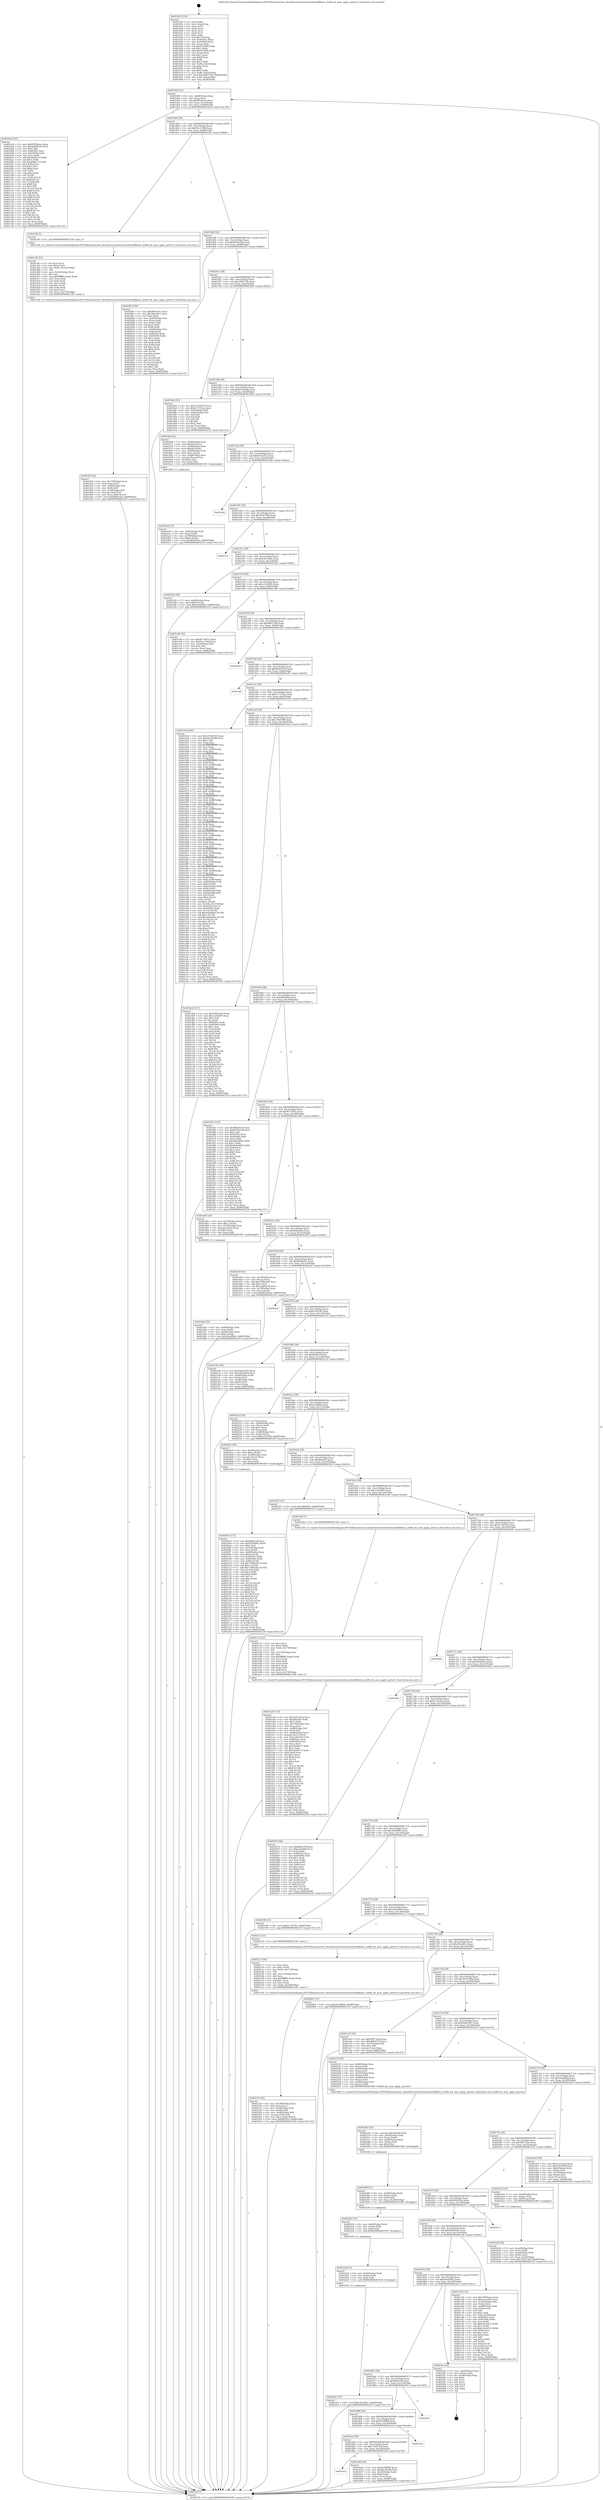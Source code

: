 digraph "0x401420" {
  label = "0x401420 (/mnt/c/Users/mathe/Desktop/tcc/POCII/binaries/extr_linuxdriversnetwirelessathath9khw.h_ath9k_hw_wow_apply_pattern_Final-ollvm.out::main(0))"
  labelloc = "t"
  node[shape=record]

  Entry [label="",width=0.3,height=0.3,shape=circle,fillcolor=black,style=filled]
  "0x401494" [label="{
     0x401494 [32]\l
     | [instrs]\l
     &nbsp;&nbsp;0x401494 \<+6\>: mov -0xb8(%rbp),%eax\l
     &nbsp;&nbsp;0x40149a \<+2\>: mov %eax,%ecx\l
     &nbsp;&nbsp;0x40149c \<+6\>: sub $0x8f54ed2e,%ecx\l
     &nbsp;&nbsp;0x4014a2 \<+6\>: mov %eax,-0xcc(%rbp)\l
     &nbsp;&nbsp;0x4014a8 \<+6\>: mov %ecx,-0xd0(%rbp)\l
     &nbsp;&nbsp;0x4014ae \<+6\>: je 0000000000401bc8 \<main+0x7a8\>\l
  }"]
  "0x401bc8" [label="{
     0x401bc8 [147]\l
     | [instrs]\l
     &nbsp;&nbsp;0x401bc8 \<+5\>: mov $0x29594eae,%eax\l
     &nbsp;&nbsp;0x401bcd \<+5\>: mov $0x448d05c8,%ecx\l
     &nbsp;&nbsp;0x401bd2 \<+2\>: mov $0x1,%dl\l
     &nbsp;&nbsp;0x401bd4 \<+7\>: mov 0x40505c,%esi\l
     &nbsp;&nbsp;0x401bdb \<+7\>: mov 0x405060,%edi\l
     &nbsp;&nbsp;0x401be2 \<+3\>: mov %esi,%r8d\l
     &nbsp;&nbsp;0x401be5 \<+7\>: add $0x4d46e73,%r8d\l
     &nbsp;&nbsp;0x401bec \<+4\>: sub $0x1,%r8d\l
     &nbsp;&nbsp;0x401bf0 \<+7\>: sub $0x4d46e73,%r8d\l
     &nbsp;&nbsp;0x401bf7 \<+4\>: imul %r8d,%esi\l
     &nbsp;&nbsp;0x401bfb \<+3\>: and $0x1,%esi\l
     &nbsp;&nbsp;0x401bfe \<+3\>: cmp $0x0,%esi\l
     &nbsp;&nbsp;0x401c01 \<+4\>: sete %r9b\l
     &nbsp;&nbsp;0x401c05 \<+3\>: cmp $0xa,%edi\l
     &nbsp;&nbsp;0x401c08 \<+4\>: setl %r10b\l
     &nbsp;&nbsp;0x401c0c \<+3\>: mov %r9b,%r11b\l
     &nbsp;&nbsp;0x401c0f \<+4\>: xor $0xff,%r11b\l
     &nbsp;&nbsp;0x401c13 \<+3\>: mov %r10b,%bl\l
     &nbsp;&nbsp;0x401c16 \<+3\>: xor $0xff,%bl\l
     &nbsp;&nbsp;0x401c19 \<+3\>: xor $0x1,%dl\l
     &nbsp;&nbsp;0x401c1c \<+3\>: mov %r11b,%r14b\l
     &nbsp;&nbsp;0x401c1f \<+4\>: and $0xff,%r14b\l
     &nbsp;&nbsp;0x401c23 \<+3\>: and %dl,%r9b\l
     &nbsp;&nbsp;0x401c26 \<+3\>: mov %bl,%r15b\l
     &nbsp;&nbsp;0x401c29 \<+4\>: and $0xff,%r15b\l
     &nbsp;&nbsp;0x401c2d \<+3\>: and %dl,%r10b\l
     &nbsp;&nbsp;0x401c30 \<+3\>: or %r9b,%r14b\l
     &nbsp;&nbsp;0x401c33 \<+3\>: or %r10b,%r15b\l
     &nbsp;&nbsp;0x401c36 \<+3\>: xor %r15b,%r14b\l
     &nbsp;&nbsp;0x401c39 \<+3\>: or %bl,%r11b\l
     &nbsp;&nbsp;0x401c3c \<+4\>: xor $0xff,%r11b\l
     &nbsp;&nbsp;0x401c40 \<+3\>: or $0x1,%dl\l
     &nbsp;&nbsp;0x401c43 \<+3\>: and %dl,%r11b\l
     &nbsp;&nbsp;0x401c46 \<+3\>: or %r11b,%r14b\l
     &nbsp;&nbsp;0x401c49 \<+4\>: test $0x1,%r14b\l
     &nbsp;&nbsp;0x401c4d \<+3\>: cmovne %ecx,%eax\l
     &nbsp;&nbsp;0x401c50 \<+6\>: mov %eax,-0xb8(%rbp)\l
     &nbsp;&nbsp;0x401c56 \<+5\>: jmp 000000000040253f \<main+0x111f\>\l
  }"]
  "0x4014b4" [label="{
     0x4014b4 [28]\l
     | [instrs]\l
     &nbsp;&nbsp;0x4014b4 \<+5\>: jmp 00000000004014b9 \<main+0x99\>\l
     &nbsp;&nbsp;0x4014b9 \<+6\>: mov -0xcc(%rbp),%eax\l
     &nbsp;&nbsp;0x4014bf \<+5\>: sub $0x91e114bf,%eax\l
     &nbsp;&nbsp;0x4014c4 \<+6\>: mov %eax,-0xd4(%rbp)\l
     &nbsp;&nbsp;0x4014ca \<+6\>: je 0000000000401cf6 \<main+0x8d6\>\l
  }"]
  Exit [label="",width=0.3,height=0.3,shape=circle,fillcolor=black,style=filled,peripheries=2]
  "0x401cf6" [label="{
     0x401cf6 [5]\l
     | [instrs]\l
     &nbsp;&nbsp;0x401cf6 \<+5\>: call 0000000000401160 \<next_i\>\l
     | [calls]\l
     &nbsp;&nbsp;0x401160 \{1\} (/mnt/c/Users/mathe/Desktop/tcc/POCII/binaries/extr_linuxdriversnetwirelessathath9khw.h_ath9k_hw_wow_apply_pattern_Final-ollvm.out::next_i)\l
  }"]
  "0x4014d0" [label="{
     0x4014d0 [28]\l
     | [instrs]\l
     &nbsp;&nbsp;0x4014d0 \<+5\>: jmp 00000000004014d5 \<main+0xb5\>\l
     &nbsp;&nbsp;0x4014d5 \<+6\>: mov -0xcc(%rbp),%eax\l
     &nbsp;&nbsp;0x4014db \<+5\>: sub $0x967ba166,%eax\l
     &nbsp;&nbsp;0x4014e0 \<+6\>: mov %eax,-0xd8(%rbp)\l
     &nbsp;&nbsp;0x4014e6 \<+6\>: je 0000000000401ff4 \<main+0xbd4\>\l
  }"]
  "0x4022bc" [label="{
     0x4022bc [15]\l
     | [instrs]\l
     &nbsp;&nbsp;0x4022bc \<+10\>: movl $0xc45c3bbc,-0xb8(%rbp)\l
     &nbsp;&nbsp;0x4022c6 \<+5\>: jmp 000000000040253f \<main+0x111f\>\l
  }"]
  "0x401ff4" [label="{
     0x401ff4 [109]\l
     | [instrs]\l
     &nbsp;&nbsp;0x401ff4 \<+5\>: mov $0xf90a4e01,%eax\l
     &nbsp;&nbsp;0x401ff9 \<+5\>: mov $0x38ee4fe1,%ecx\l
     &nbsp;&nbsp;0x401ffe \<+2\>: xor %edx,%edx\l
     &nbsp;&nbsp;0x402000 \<+4\>: mov -0x60(%rbp),%rsi\l
     &nbsp;&nbsp;0x402004 \<+2\>: mov (%rsi),%edi\l
     &nbsp;&nbsp;0x402006 \<+3\>: mov %edx,%r8d\l
     &nbsp;&nbsp;0x402009 \<+4\>: sub $0x1,%r8d\l
     &nbsp;&nbsp;0x40200d \<+3\>: sub %r8d,%edi\l
     &nbsp;&nbsp;0x402010 \<+4\>: mov -0x60(%rbp),%rsi\l
     &nbsp;&nbsp;0x402014 \<+2\>: mov %edi,(%rsi)\l
     &nbsp;&nbsp;0x402016 \<+7\>: mov 0x40505c,%edi\l
     &nbsp;&nbsp;0x40201d \<+8\>: mov 0x405060,%r8d\l
     &nbsp;&nbsp;0x402025 \<+3\>: sub $0x1,%edx\l
     &nbsp;&nbsp;0x402028 \<+3\>: mov %edi,%r9d\l
     &nbsp;&nbsp;0x40202b \<+3\>: add %edx,%r9d\l
     &nbsp;&nbsp;0x40202e \<+4\>: imul %r9d,%edi\l
     &nbsp;&nbsp;0x402032 \<+3\>: and $0x1,%edi\l
     &nbsp;&nbsp;0x402035 \<+3\>: cmp $0x0,%edi\l
     &nbsp;&nbsp;0x402038 \<+4\>: sete %r10b\l
     &nbsp;&nbsp;0x40203c \<+4\>: cmp $0xa,%r8d\l
     &nbsp;&nbsp;0x402040 \<+4\>: setl %r11b\l
     &nbsp;&nbsp;0x402044 \<+3\>: mov %r10b,%bl\l
     &nbsp;&nbsp;0x402047 \<+3\>: and %r11b,%bl\l
     &nbsp;&nbsp;0x40204a \<+3\>: xor %r11b,%r10b\l
     &nbsp;&nbsp;0x40204d \<+3\>: or %r10b,%bl\l
     &nbsp;&nbsp;0x402050 \<+3\>: test $0x1,%bl\l
     &nbsp;&nbsp;0x402053 \<+3\>: cmovne %ecx,%eax\l
     &nbsp;&nbsp;0x402056 \<+6\>: mov %eax,-0xb8(%rbp)\l
     &nbsp;&nbsp;0x40205c \<+5\>: jmp 000000000040253f \<main+0x111f\>\l
  }"]
  "0x4014ec" [label="{
     0x4014ec [28]\l
     | [instrs]\l
     &nbsp;&nbsp;0x4014ec \<+5\>: jmp 00000000004014f1 \<main+0xd1\>\l
     &nbsp;&nbsp;0x4014f1 \<+6\>: mov -0xcc(%rbp),%eax\l
     &nbsp;&nbsp;0x4014f7 \<+5\>: sub $0xa900719b,%eax\l
     &nbsp;&nbsp;0x4014fc \<+6\>: mov %eax,-0xdc(%rbp)\l
     &nbsp;&nbsp;0x401502 \<+6\>: je 00000000004018e6 \<main+0x4c6\>\l
  }"]
  "0x4022ad" [label="{
     0x4022ad [15]\l
     | [instrs]\l
     &nbsp;&nbsp;0x4022ad \<+4\>: mov -0x50(%rbp),%rdx\l
     &nbsp;&nbsp;0x4022b1 \<+3\>: mov (%rdx),%rdx\l
     &nbsp;&nbsp;0x4022b4 \<+3\>: mov %rdx,%rdi\l
     &nbsp;&nbsp;0x4022b7 \<+5\>: call 0000000000401030 \<free@plt\>\l
     | [calls]\l
     &nbsp;&nbsp;0x401030 \{1\} (unknown)\l
  }"]
  "0x4018e6" [label="{
     0x4018e6 [53]\l
     | [instrs]\l
     &nbsp;&nbsp;0x4018e6 \<+5\>: mov $0x217dd7d3,%eax\l
     &nbsp;&nbsp;0x4018eb \<+5\>: mov $0xe17335aa,%ecx\l
     &nbsp;&nbsp;0x4018f0 \<+6\>: mov -0xb2(%rbp),%dl\l
     &nbsp;&nbsp;0x4018f6 \<+7\>: mov -0xb1(%rbp),%sil\l
     &nbsp;&nbsp;0x4018fd \<+3\>: mov %dl,%dil\l
     &nbsp;&nbsp;0x401900 \<+3\>: and %sil,%dil\l
     &nbsp;&nbsp;0x401903 \<+3\>: xor %sil,%dl\l
     &nbsp;&nbsp;0x401906 \<+3\>: or %dl,%dil\l
     &nbsp;&nbsp;0x401909 \<+4\>: test $0x1,%dil\l
     &nbsp;&nbsp;0x40190d \<+3\>: cmovne %ecx,%eax\l
     &nbsp;&nbsp;0x401910 \<+6\>: mov %eax,-0xb8(%rbp)\l
     &nbsp;&nbsp;0x401916 \<+5\>: jmp 000000000040253f \<main+0x111f\>\l
  }"]
  "0x401508" [label="{
     0x401508 [28]\l
     | [instrs]\l
     &nbsp;&nbsp;0x401508 \<+5\>: jmp 000000000040150d \<main+0xed\>\l
     &nbsp;&nbsp;0x40150d \<+6\>: mov -0xcc(%rbp),%eax\l
     &nbsp;&nbsp;0x401513 \<+5\>: sub $0xb6136a4b,%eax\l
     &nbsp;&nbsp;0x401518 \<+6\>: mov %eax,-0xe0(%rbp)\l
     &nbsp;&nbsp;0x40151e \<+6\>: je 0000000000401b6b \<main+0x74b\>\l
  }"]
  "0x40253f" [label="{
     0x40253f [5]\l
     | [instrs]\l
     &nbsp;&nbsp;0x40253f \<+5\>: jmp 0000000000401494 \<main+0x74\>\l
  }"]
  "0x401420" [label="{
     0x401420 [116]\l
     | [instrs]\l
     &nbsp;&nbsp;0x401420 \<+1\>: push %rbp\l
     &nbsp;&nbsp;0x401421 \<+3\>: mov %rsp,%rbp\l
     &nbsp;&nbsp;0x401424 \<+2\>: push %r15\l
     &nbsp;&nbsp;0x401426 \<+2\>: push %r14\l
     &nbsp;&nbsp;0x401428 \<+2\>: push %r13\l
     &nbsp;&nbsp;0x40142a \<+2\>: push %r12\l
     &nbsp;&nbsp;0x40142c \<+1\>: push %rbx\l
     &nbsp;&nbsp;0x40142d \<+7\>: sub $0x178,%rsp\l
     &nbsp;&nbsp;0x401434 \<+7\>: mov 0x40505c,%eax\l
     &nbsp;&nbsp;0x40143b \<+7\>: mov 0x405060,%ecx\l
     &nbsp;&nbsp;0x401442 \<+2\>: mov %eax,%edx\l
     &nbsp;&nbsp;0x401444 \<+6\>: sub $0x97af9eb,%edx\l
     &nbsp;&nbsp;0x40144a \<+3\>: sub $0x1,%edx\l
     &nbsp;&nbsp;0x40144d \<+6\>: add $0x97af9eb,%edx\l
     &nbsp;&nbsp;0x401453 \<+3\>: imul %edx,%eax\l
     &nbsp;&nbsp;0x401456 \<+3\>: and $0x1,%eax\l
     &nbsp;&nbsp;0x401459 \<+3\>: cmp $0x0,%eax\l
     &nbsp;&nbsp;0x40145c \<+4\>: sete %r8b\l
     &nbsp;&nbsp;0x401460 \<+4\>: and $0x1,%r8b\l
     &nbsp;&nbsp;0x401464 \<+7\>: mov %r8b,-0xb2(%rbp)\l
     &nbsp;&nbsp;0x40146b \<+3\>: cmp $0xa,%ecx\l
     &nbsp;&nbsp;0x40146e \<+4\>: setl %r8b\l
     &nbsp;&nbsp;0x401472 \<+4\>: and $0x1,%r8b\l
     &nbsp;&nbsp;0x401476 \<+7\>: mov %r8b,-0xb1(%rbp)\l
     &nbsp;&nbsp;0x40147d \<+10\>: movl $0xa900719b,-0xb8(%rbp)\l
     &nbsp;&nbsp;0x401487 \<+6\>: mov %edi,-0xbc(%rbp)\l
     &nbsp;&nbsp;0x40148d \<+7\>: mov %rsi,-0xc8(%rbp)\l
  }"]
  "0x40229e" [label="{
     0x40229e [15]\l
     | [instrs]\l
     &nbsp;&nbsp;0x40229e \<+4\>: mov -0x68(%rbp),%rdx\l
     &nbsp;&nbsp;0x4022a2 \<+3\>: mov (%rdx),%rdx\l
     &nbsp;&nbsp;0x4022a5 \<+3\>: mov %rdx,%rdi\l
     &nbsp;&nbsp;0x4022a8 \<+5\>: call 0000000000401030 \<free@plt\>\l
     | [calls]\l
     &nbsp;&nbsp;0x401030 \{1\} (unknown)\l
  }"]
  "0x401b6b" [label="{
     0x401b6b [61]\l
     | [instrs]\l
     &nbsp;&nbsp;0x401b6b \<+7\>: mov -0x98(%rbp),%rax\l
     &nbsp;&nbsp;0x401b72 \<+6\>: movl $0x64,(%rax)\l
     &nbsp;&nbsp;0x401b78 \<+7\>: mov -0x90(%rbp),%rax\l
     &nbsp;&nbsp;0x401b7f \<+6\>: movl $0x64,(%rax)\l
     &nbsp;&nbsp;0x401b85 \<+7\>: mov -0x88(%rbp),%rax\l
     &nbsp;&nbsp;0x401b8c \<+6\>: movl $0x1,(%rax)\l
     &nbsp;&nbsp;0x401b92 \<+7\>: mov -0x88(%rbp),%rax\l
     &nbsp;&nbsp;0x401b99 \<+3\>: movslq (%rax),%rax\l
     &nbsp;&nbsp;0x401b9c \<+4\>: shl $0x2,%rax\l
     &nbsp;&nbsp;0x401ba0 \<+3\>: mov %rax,%rdi\l
     &nbsp;&nbsp;0x401ba3 \<+5\>: call 0000000000401050 \<malloc@plt\>\l
     | [calls]\l
     &nbsp;&nbsp;0x401050 \{1\} (unknown)\l
  }"]
  "0x401524" [label="{
     0x401524 [28]\l
     | [instrs]\l
     &nbsp;&nbsp;0x401524 \<+5\>: jmp 0000000000401529 \<main+0x109\>\l
     &nbsp;&nbsp;0x401529 \<+6\>: mov -0xcc(%rbp),%eax\l
     &nbsp;&nbsp;0x40152f \<+5\>: sub $0xb93422e5,%eax\l
     &nbsp;&nbsp;0x401534 \<+6\>: mov %eax,-0xe4(%rbp)\l
     &nbsp;&nbsp;0x40153a \<+6\>: je 00000000004022da \<main+0xeba\>\l
  }"]
  "0x402289" [label="{
     0x402289 [21]\l
     | [instrs]\l
     &nbsp;&nbsp;0x402289 \<+4\>: mov -0x80(%rbp),%rdx\l
     &nbsp;&nbsp;0x40228d \<+3\>: mov (%rdx),%rdx\l
     &nbsp;&nbsp;0x402290 \<+3\>: mov %rdx,%rdi\l
     &nbsp;&nbsp;0x402293 \<+6\>: mov %eax,-0x184(%rbp)\l
     &nbsp;&nbsp;0x402299 \<+5\>: call 0000000000401030 \<free@plt\>\l
     | [calls]\l
     &nbsp;&nbsp;0x401030 \{1\} (unknown)\l
  }"]
  "0x4022da" [label="{
     0x4022da\l
  }", style=dashed]
  "0x401540" [label="{
     0x401540 [28]\l
     | [instrs]\l
     &nbsp;&nbsp;0x401540 \<+5\>: jmp 0000000000401545 \<main+0x125\>\l
     &nbsp;&nbsp;0x401545 \<+6\>: mov -0xcc(%rbp),%eax\l
     &nbsp;&nbsp;0x40154b \<+5\>: sub $0xc022799d,%eax\l
     &nbsp;&nbsp;0x401550 \<+6\>: mov %eax,-0xe8(%rbp)\l
     &nbsp;&nbsp;0x401556 \<+6\>: je 00000000004023c3 \<main+0xfa3\>\l
  }"]
  "0x40226c" [label="{
     0x40226c [29]\l
     | [instrs]\l
     &nbsp;&nbsp;0x40226c \<+10\>: movabs $0x4030b6,%rdi\l
     &nbsp;&nbsp;0x402276 \<+4\>: mov -0x40(%rbp),%rdx\l
     &nbsp;&nbsp;0x40227a \<+2\>: mov %eax,(%rdx)\l
     &nbsp;&nbsp;0x40227c \<+4\>: mov -0x40(%rbp),%rdx\l
     &nbsp;&nbsp;0x402280 \<+2\>: mov (%rdx),%esi\l
     &nbsp;&nbsp;0x402282 \<+2\>: mov $0x0,%al\l
     &nbsp;&nbsp;0x402284 \<+5\>: call 0000000000401040 \<printf@plt\>\l
     | [calls]\l
     &nbsp;&nbsp;0x401040 \{1\} (unknown)\l
  }"]
  "0x4023c3" [label="{
     0x4023c3\l
  }", style=dashed]
  "0x40155c" [label="{
     0x40155c [28]\l
     | [instrs]\l
     &nbsp;&nbsp;0x40155c \<+5\>: jmp 0000000000401561 \<main+0x141\>\l
     &nbsp;&nbsp;0x401561 \<+6\>: mov -0xcc(%rbp),%eax\l
     &nbsp;&nbsp;0x401567 \<+5\>: sub $0xc45c3bbc,%eax\l
     &nbsp;&nbsp;0x40156c \<+6\>: mov %eax,-0xec(%rbp)\l
     &nbsp;&nbsp;0x401572 \<+6\>: je 00000000004023d2 \<main+0xfb2\>\l
  }"]
  "0x4021f3" [label="{
     0x4021f3 [42]\l
     | [instrs]\l
     &nbsp;&nbsp;0x4021f3 \<+6\>: mov -0x180(%rbp),%ecx\l
     &nbsp;&nbsp;0x4021f9 \<+3\>: imul %eax,%ecx\l
     &nbsp;&nbsp;0x4021fc \<+4\>: mov -0x50(%rbp),%rdi\l
     &nbsp;&nbsp;0x402200 \<+3\>: mov (%rdi),%rdi\l
     &nbsp;&nbsp;0x402203 \<+4\>: mov -0x48(%rbp),%r8\l
     &nbsp;&nbsp;0x402207 \<+3\>: movslq (%r8),%r8\l
     &nbsp;&nbsp;0x40220a \<+4\>: mov %ecx,(%rdi,%r8,4)\l
     &nbsp;&nbsp;0x40220e \<+10\>: movl $0xffef05cf,-0xb8(%rbp)\l
     &nbsp;&nbsp;0x402218 \<+5\>: jmp 000000000040253f \<main+0x111f\>\l
  }"]
  "0x4023d2" [label="{
     0x4023d2 [28]\l
     | [instrs]\l
     &nbsp;&nbsp;0x4023d2 \<+7\>: mov -0xb0(%rbp),%rax\l
     &nbsp;&nbsp;0x4023d9 \<+6\>: movl $0x0,(%rax)\l
     &nbsp;&nbsp;0x4023df \<+10\>: movl $0x4ea6eb05,-0xb8(%rbp)\l
     &nbsp;&nbsp;0x4023e9 \<+5\>: jmp 000000000040253f \<main+0x111f\>\l
  }"]
  "0x401578" [label="{
     0x401578 [28]\l
     | [instrs]\l
     &nbsp;&nbsp;0x401578 \<+5\>: jmp 000000000040157d \<main+0x15d\>\l
     &nbsp;&nbsp;0x40157d \<+6\>: mov -0xcc(%rbp),%eax\l
     &nbsp;&nbsp;0x401583 \<+5\>: sub $0xcc5a3445,%eax\l
     &nbsp;&nbsp;0x401588 \<+6\>: mov %eax,-0xf0(%rbp)\l
     &nbsp;&nbsp;0x40158e \<+6\>: je 0000000000401cd8 \<main+0x8b8\>\l
  }"]
  "0x4021c7" [label="{
     0x4021c7 [44]\l
     | [instrs]\l
     &nbsp;&nbsp;0x4021c7 \<+2\>: xor %ecx,%ecx\l
     &nbsp;&nbsp;0x4021c9 \<+5\>: mov $0x2,%edx\l
     &nbsp;&nbsp;0x4021ce \<+6\>: mov %edx,-0x17c(%rbp)\l
     &nbsp;&nbsp;0x4021d4 \<+1\>: cltd\l
     &nbsp;&nbsp;0x4021d5 \<+6\>: mov -0x17c(%rbp),%esi\l
     &nbsp;&nbsp;0x4021db \<+2\>: idiv %esi\l
     &nbsp;&nbsp;0x4021dd \<+6\>: imul $0xfffffffe,%edx,%edx\l
     &nbsp;&nbsp;0x4021e3 \<+3\>: sub $0x1,%ecx\l
     &nbsp;&nbsp;0x4021e6 \<+2\>: sub %ecx,%edx\l
     &nbsp;&nbsp;0x4021e8 \<+6\>: mov %edx,-0x180(%rbp)\l
     &nbsp;&nbsp;0x4021ee \<+5\>: call 0000000000401160 \<next_i\>\l
     | [calls]\l
     &nbsp;&nbsp;0x401160 \{1\} (/mnt/c/Users/mathe/Desktop/tcc/POCII/binaries/extr_linuxdriversnetwirelessathath9khw.h_ath9k_hw_wow_apply_pattern_Final-ollvm.out::next_i)\l
  }"]
  "0x401cd8" [label="{
     0x401cd8 [30]\l
     | [instrs]\l
     &nbsp;&nbsp;0x401cd8 \<+5\>: mov $0xf671467c,%eax\l
     &nbsp;&nbsp;0x401cdd \<+5\>: mov $0x91e114bf,%ecx\l
     &nbsp;&nbsp;0x401ce2 \<+3\>: mov -0x29(%rbp),%dl\l
     &nbsp;&nbsp;0x401ce5 \<+3\>: test $0x1,%dl\l
     &nbsp;&nbsp;0x401ce8 \<+3\>: cmovne %ecx,%eax\l
     &nbsp;&nbsp;0x401ceb \<+6\>: mov %eax,-0xb8(%rbp)\l
     &nbsp;&nbsp;0x401cf1 \<+5\>: jmp 000000000040253f \<main+0x111f\>\l
  }"]
  "0x401594" [label="{
     0x401594 [28]\l
     | [instrs]\l
     &nbsp;&nbsp;0x401594 \<+5\>: jmp 0000000000401599 \<main+0x179\>\l
     &nbsp;&nbsp;0x401599 \<+6\>: mov -0xcc(%rbp),%eax\l
     &nbsp;&nbsp;0x40159f \<+5\>: sub $0xd8f015d8,%eax\l
     &nbsp;&nbsp;0x4015a4 \<+6\>: mov %eax,-0xf4(%rbp)\l
     &nbsp;&nbsp;0x4015aa \<+6\>: je 0000000000402363 \<main+0xf43\>\l
  }"]
  "0x4020e3" [label="{
     0x4020e3 [172]\l
     | [instrs]\l
     &nbsp;&nbsp;0x4020e3 \<+5\>: mov $0x6805ceff,%ecx\l
     &nbsp;&nbsp;0x4020e8 \<+5\>: mov $0x30200f42,%edx\l
     &nbsp;&nbsp;0x4020ed \<+3\>: mov $0x1,%sil\l
     &nbsp;&nbsp;0x4020f0 \<+4\>: mov -0x50(%rbp),%rdi\l
     &nbsp;&nbsp;0x4020f4 \<+3\>: mov %rax,(%rdi)\l
     &nbsp;&nbsp;0x4020f7 \<+4\>: mov -0x48(%rbp),%rax\l
     &nbsp;&nbsp;0x4020fb \<+6\>: movl $0x0,(%rax)\l
     &nbsp;&nbsp;0x402101 \<+8\>: mov 0x40505c,%r8d\l
     &nbsp;&nbsp;0x402109 \<+8\>: mov 0x405060,%r9d\l
     &nbsp;&nbsp;0x402111 \<+3\>: mov %r8d,%r10d\l
     &nbsp;&nbsp;0x402114 \<+7\>: sub $0x729843d3,%r10d\l
     &nbsp;&nbsp;0x40211b \<+4\>: sub $0x1,%r10d\l
     &nbsp;&nbsp;0x40211f \<+7\>: add $0x729843d3,%r10d\l
     &nbsp;&nbsp;0x402126 \<+4\>: imul %r10d,%r8d\l
     &nbsp;&nbsp;0x40212a \<+4\>: and $0x1,%r8d\l
     &nbsp;&nbsp;0x40212e \<+4\>: cmp $0x0,%r8d\l
     &nbsp;&nbsp;0x402132 \<+4\>: sete %r11b\l
     &nbsp;&nbsp;0x402136 \<+4\>: cmp $0xa,%r9d\l
     &nbsp;&nbsp;0x40213a \<+3\>: setl %bl\l
     &nbsp;&nbsp;0x40213d \<+3\>: mov %r11b,%r14b\l
     &nbsp;&nbsp;0x402140 \<+4\>: xor $0xff,%r14b\l
     &nbsp;&nbsp;0x402144 \<+3\>: mov %bl,%r15b\l
     &nbsp;&nbsp;0x402147 \<+4\>: xor $0xff,%r15b\l
     &nbsp;&nbsp;0x40214b \<+4\>: xor $0x0,%sil\l
     &nbsp;&nbsp;0x40214f \<+3\>: mov %r14b,%r12b\l
     &nbsp;&nbsp;0x402152 \<+4\>: and $0x0,%r12b\l
     &nbsp;&nbsp;0x402156 \<+3\>: and %sil,%r11b\l
     &nbsp;&nbsp;0x402159 \<+3\>: mov %r15b,%r13b\l
     &nbsp;&nbsp;0x40215c \<+4\>: and $0x0,%r13b\l
     &nbsp;&nbsp;0x402160 \<+3\>: and %sil,%bl\l
     &nbsp;&nbsp;0x402163 \<+3\>: or %r11b,%r12b\l
     &nbsp;&nbsp;0x402166 \<+3\>: or %bl,%r13b\l
     &nbsp;&nbsp;0x402169 \<+3\>: xor %r13b,%r12b\l
     &nbsp;&nbsp;0x40216c \<+3\>: or %r15b,%r14b\l
     &nbsp;&nbsp;0x40216f \<+4\>: xor $0xff,%r14b\l
     &nbsp;&nbsp;0x402173 \<+4\>: or $0x0,%sil\l
     &nbsp;&nbsp;0x402177 \<+3\>: and %sil,%r14b\l
     &nbsp;&nbsp;0x40217a \<+3\>: or %r14b,%r12b\l
     &nbsp;&nbsp;0x40217d \<+4\>: test $0x1,%r12b\l
     &nbsp;&nbsp;0x402181 \<+3\>: cmovne %edx,%ecx\l
     &nbsp;&nbsp;0x402184 \<+6\>: mov %ecx,-0xb8(%rbp)\l
     &nbsp;&nbsp;0x40218a \<+5\>: jmp 000000000040253f \<main+0x111f\>\l
  }"]
  "0x402363" [label="{
     0x402363\l
  }", style=dashed]
  "0x4015b0" [label="{
     0x4015b0 [28]\l
     | [instrs]\l
     &nbsp;&nbsp;0x4015b0 \<+5\>: jmp 00000000004015b5 \<main+0x195\>\l
     &nbsp;&nbsp;0x4015b5 \<+6\>: mov -0xcc(%rbp),%eax\l
     &nbsp;&nbsp;0x4015bb \<+5\>: sub $0xd945072d,%eax\l
     &nbsp;&nbsp;0x4015c0 \<+6\>: mov %eax,-0xf8(%rbp)\l
     &nbsp;&nbsp;0x4015c6 \<+6\>: je 0000000000401af5 \<main+0x6d5\>\l
  }"]
  "0x401ea6" [label="{
     0x401ea6 [172]\l
     | [instrs]\l
     &nbsp;&nbsp;0x401ea6 \<+5\>: mov $0x439235e4,%ecx\l
     &nbsp;&nbsp;0x401eab \<+5\>: mov $0xd8ae3fc,%edx\l
     &nbsp;&nbsp;0x401eb0 \<+3\>: mov $0x1,%r8b\l
     &nbsp;&nbsp;0x401eb3 \<+6\>: mov -0x178(%rbp),%esi\l
     &nbsp;&nbsp;0x401eb9 \<+3\>: imul %eax,%esi\l
     &nbsp;&nbsp;0x401ebc \<+4\>: mov -0x68(%rbp),%r9\l
     &nbsp;&nbsp;0x401ec0 \<+3\>: mov (%r9),%r9\l
     &nbsp;&nbsp;0x401ec3 \<+4\>: mov -0x60(%rbp),%r10\l
     &nbsp;&nbsp;0x401ec7 \<+3\>: movslq (%r10),%r10\l
     &nbsp;&nbsp;0x401eca \<+4\>: mov %esi,(%r9,%r10,4)\l
     &nbsp;&nbsp;0x401ece \<+7\>: mov 0x40505c,%eax\l
     &nbsp;&nbsp;0x401ed5 \<+7\>: mov 0x405060,%esi\l
     &nbsp;&nbsp;0x401edc \<+2\>: mov %eax,%edi\l
     &nbsp;&nbsp;0x401ede \<+6\>: add $0x5dc8dc71,%edi\l
     &nbsp;&nbsp;0x401ee4 \<+3\>: sub $0x1,%edi\l
     &nbsp;&nbsp;0x401ee7 \<+6\>: sub $0x5dc8dc71,%edi\l
     &nbsp;&nbsp;0x401eed \<+3\>: imul %edi,%eax\l
     &nbsp;&nbsp;0x401ef0 \<+3\>: and $0x1,%eax\l
     &nbsp;&nbsp;0x401ef3 \<+3\>: cmp $0x0,%eax\l
     &nbsp;&nbsp;0x401ef6 \<+4\>: sete %r11b\l
     &nbsp;&nbsp;0x401efa \<+3\>: cmp $0xa,%esi\l
     &nbsp;&nbsp;0x401efd \<+3\>: setl %bl\l
     &nbsp;&nbsp;0x401f00 \<+3\>: mov %r11b,%r14b\l
     &nbsp;&nbsp;0x401f03 \<+4\>: xor $0xff,%r14b\l
     &nbsp;&nbsp;0x401f07 \<+3\>: mov %bl,%r15b\l
     &nbsp;&nbsp;0x401f0a \<+4\>: xor $0xff,%r15b\l
     &nbsp;&nbsp;0x401f0e \<+4\>: xor $0x1,%r8b\l
     &nbsp;&nbsp;0x401f12 \<+3\>: mov %r14b,%r12b\l
     &nbsp;&nbsp;0x401f15 \<+4\>: and $0xff,%r12b\l
     &nbsp;&nbsp;0x401f19 \<+3\>: and %r8b,%r11b\l
     &nbsp;&nbsp;0x401f1c \<+3\>: mov %r15b,%r13b\l
     &nbsp;&nbsp;0x401f1f \<+4\>: and $0xff,%r13b\l
     &nbsp;&nbsp;0x401f23 \<+3\>: and %r8b,%bl\l
     &nbsp;&nbsp;0x401f26 \<+3\>: or %r11b,%r12b\l
     &nbsp;&nbsp;0x401f29 \<+3\>: or %bl,%r13b\l
     &nbsp;&nbsp;0x401f2c \<+3\>: xor %r13b,%r12b\l
     &nbsp;&nbsp;0x401f2f \<+3\>: or %r15b,%r14b\l
     &nbsp;&nbsp;0x401f32 \<+4\>: xor $0xff,%r14b\l
     &nbsp;&nbsp;0x401f36 \<+4\>: or $0x1,%r8b\l
     &nbsp;&nbsp;0x401f3a \<+3\>: and %r8b,%r14b\l
     &nbsp;&nbsp;0x401f3d \<+3\>: or %r14b,%r12b\l
     &nbsp;&nbsp;0x401f40 \<+4\>: test $0x1,%r12b\l
     &nbsp;&nbsp;0x401f44 \<+3\>: cmovne %edx,%ecx\l
     &nbsp;&nbsp;0x401f47 \<+6\>: mov %ecx,-0xb8(%rbp)\l
     &nbsp;&nbsp;0x401f4d \<+5\>: jmp 000000000040253f \<main+0x111f\>\l
  }"]
  "0x401af5" [label="{
     0x401af5\l
  }", style=dashed]
  "0x4015cc" [label="{
     0x4015cc [28]\l
     | [instrs]\l
     &nbsp;&nbsp;0x4015cc \<+5\>: jmp 00000000004015d1 \<main+0x1b1\>\l
     &nbsp;&nbsp;0x4015d1 \<+6\>: mov -0xcc(%rbp),%eax\l
     &nbsp;&nbsp;0x4015d7 \<+5\>: sub $0xe17335aa,%eax\l
     &nbsp;&nbsp;0x4015dc \<+6\>: mov %eax,-0xfc(%rbp)\l
     &nbsp;&nbsp;0x4015e2 \<+6\>: je 000000000040191b \<main+0x4fb\>\l
  }"]
  "0x401e72" [label="{
     0x401e72 [52]\l
     | [instrs]\l
     &nbsp;&nbsp;0x401e72 \<+2\>: xor %ecx,%ecx\l
     &nbsp;&nbsp;0x401e74 \<+5\>: mov $0x2,%edx\l
     &nbsp;&nbsp;0x401e79 \<+6\>: mov %edx,-0x174(%rbp)\l
     &nbsp;&nbsp;0x401e7f \<+1\>: cltd\l
     &nbsp;&nbsp;0x401e80 \<+6\>: mov -0x174(%rbp),%esi\l
     &nbsp;&nbsp;0x401e86 \<+2\>: idiv %esi\l
     &nbsp;&nbsp;0x401e88 \<+6\>: imul $0xfffffffe,%edx,%edx\l
     &nbsp;&nbsp;0x401e8e \<+2\>: mov %ecx,%edi\l
     &nbsp;&nbsp;0x401e90 \<+2\>: sub %edx,%edi\l
     &nbsp;&nbsp;0x401e92 \<+2\>: mov %ecx,%edx\l
     &nbsp;&nbsp;0x401e94 \<+3\>: sub $0x1,%edx\l
     &nbsp;&nbsp;0x401e97 \<+2\>: add %edx,%edi\l
     &nbsp;&nbsp;0x401e99 \<+2\>: sub %edi,%ecx\l
     &nbsp;&nbsp;0x401e9b \<+6\>: mov %ecx,-0x178(%rbp)\l
     &nbsp;&nbsp;0x401ea1 \<+5\>: call 0000000000401160 \<next_i\>\l
     | [calls]\l
     &nbsp;&nbsp;0x401160 \{1\} (/mnt/c/Users/mathe/Desktop/tcc/POCII/binaries/extr_linuxdriversnetwirelessathath9khw.h_ath9k_hw_wow_apply_pattern_Final-ollvm.out::next_i)\l
  }"]
  "0x40191b" [label="{
     0x40191b [444]\l
     | [instrs]\l
     &nbsp;&nbsp;0x40191b \<+5\>: mov $0x217dd7d3,%eax\l
     &nbsp;&nbsp;0x401920 \<+5\>: mov $0x3b7b1889,%ecx\l
     &nbsp;&nbsp;0x401925 \<+2\>: mov $0x1,%dl\l
     &nbsp;&nbsp;0x401927 \<+3\>: mov %rsp,%rsi\l
     &nbsp;&nbsp;0x40192a \<+4\>: add $0xfffffffffffffff0,%rsi\l
     &nbsp;&nbsp;0x40192e \<+3\>: mov %rsi,%rsp\l
     &nbsp;&nbsp;0x401931 \<+7\>: mov %rsi,-0xb0(%rbp)\l
     &nbsp;&nbsp;0x401938 \<+3\>: mov %rsp,%rsi\l
     &nbsp;&nbsp;0x40193b \<+4\>: add $0xfffffffffffffff0,%rsi\l
     &nbsp;&nbsp;0x40193f \<+3\>: mov %rsi,%rsp\l
     &nbsp;&nbsp;0x401942 \<+3\>: mov %rsp,%rdi\l
     &nbsp;&nbsp;0x401945 \<+4\>: add $0xfffffffffffffff0,%rdi\l
     &nbsp;&nbsp;0x401949 \<+3\>: mov %rdi,%rsp\l
     &nbsp;&nbsp;0x40194c \<+7\>: mov %rdi,-0xa8(%rbp)\l
     &nbsp;&nbsp;0x401953 \<+3\>: mov %rsp,%rdi\l
     &nbsp;&nbsp;0x401956 \<+4\>: add $0xfffffffffffffff0,%rdi\l
     &nbsp;&nbsp;0x40195a \<+3\>: mov %rdi,%rsp\l
     &nbsp;&nbsp;0x40195d \<+7\>: mov %rdi,-0xa0(%rbp)\l
     &nbsp;&nbsp;0x401964 \<+3\>: mov %rsp,%rdi\l
     &nbsp;&nbsp;0x401967 \<+4\>: add $0xfffffffffffffff0,%rdi\l
     &nbsp;&nbsp;0x40196b \<+3\>: mov %rdi,%rsp\l
     &nbsp;&nbsp;0x40196e \<+7\>: mov %rdi,-0x98(%rbp)\l
     &nbsp;&nbsp;0x401975 \<+3\>: mov %rsp,%rdi\l
     &nbsp;&nbsp;0x401978 \<+4\>: add $0xfffffffffffffff0,%rdi\l
     &nbsp;&nbsp;0x40197c \<+3\>: mov %rdi,%rsp\l
     &nbsp;&nbsp;0x40197f \<+7\>: mov %rdi,-0x90(%rbp)\l
     &nbsp;&nbsp;0x401986 \<+3\>: mov %rsp,%rdi\l
     &nbsp;&nbsp;0x401989 \<+4\>: add $0xfffffffffffffff0,%rdi\l
     &nbsp;&nbsp;0x40198d \<+3\>: mov %rdi,%rsp\l
     &nbsp;&nbsp;0x401990 \<+7\>: mov %rdi,-0x88(%rbp)\l
     &nbsp;&nbsp;0x401997 \<+3\>: mov %rsp,%rdi\l
     &nbsp;&nbsp;0x40199a \<+4\>: add $0xfffffffffffffff0,%rdi\l
     &nbsp;&nbsp;0x40199e \<+3\>: mov %rdi,%rsp\l
     &nbsp;&nbsp;0x4019a1 \<+4\>: mov %rdi,-0x80(%rbp)\l
     &nbsp;&nbsp;0x4019a5 \<+3\>: mov %rsp,%rdi\l
     &nbsp;&nbsp;0x4019a8 \<+4\>: add $0xfffffffffffffff0,%rdi\l
     &nbsp;&nbsp;0x4019ac \<+3\>: mov %rdi,%rsp\l
     &nbsp;&nbsp;0x4019af \<+4\>: mov %rdi,-0x78(%rbp)\l
     &nbsp;&nbsp;0x4019b3 \<+3\>: mov %rsp,%rdi\l
     &nbsp;&nbsp;0x4019b6 \<+4\>: add $0xfffffffffffffff0,%rdi\l
     &nbsp;&nbsp;0x4019ba \<+3\>: mov %rdi,%rsp\l
     &nbsp;&nbsp;0x4019bd \<+4\>: mov %rdi,-0x70(%rbp)\l
     &nbsp;&nbsp;0x4019c1 \<+3\>: mov %rsp,%rdi\l
     &nbsp;&nbsp;0x4019c4 \<+4\>: add $0xfffffffffffffff0,%rdi\l
     &nbsp;&nbsp;0x4019c8 \<+3\>: mov %rdi,%rsp\l
     &nbsp;&nbsp;0x4019cb \<+4\>: mov %rdi,-0x68(%rbp)\l
     &nbsp;&nbsp;0x4019cf \<+3\>: mov %rsp,%rdi\l
     &nbsp;&nbsp;0x4019d2 \<+4\>: add $0xfffffffffffffff0,%rdi\l
     &nbsp;&nbsp;0x4019d6 \<+3\>: mov %rdi,%rsp\l
     &nbsp;&nbsp;0x4019d9 \<+4\>: mov %rdi,-0x60(%rbp)\l
     &nbsp;&nbsp;0x4019dd \<+3\>: mov %rsp,%rdi\l
     &nbsp;&nbsp;0x4019e0 \<+4\>: add $0xfffffffffffffff0,%rdi\l
     &nbsp;&nbsp;0x4019e4 \<+3\>: mov %rdi,%rsp\l
     &nbsp;&nbsp;0x4019e7 \<+4\>: mov %rdi,-0x58(%rbp)\l
     &nbsp;&nbsp;0x4019eb \<+3\>: mov %rsp,%rdi\l
     &nbsp;&nbsp;0x4019ee \<+4\>: add $0xfffffffffffffff0,%rdi\l
     &nbsp;&nbsp;0x4019f2 \<+3\>: mov %rdi,%rsp\l
     &nbsp;&nbsp;0x4019f5 \<+4\>: mov %rdi,-0x50(%rbp)\l
     &nbsp;&nbsp;0x4019f9 \<+3\>: mov %rsp,%rdi\l
     &nbsp;&nbsp;0x4019fc \<+4\>: add $0xfffffffffffffff0,%rdi\l
     &nbsp;&nbsp;0x401a00 \<+3\>: mov %rdi,%rsp\l
     &nbsp;&nbsp;0x401a03 \<+4\>: mov %rdi,-0x48(%rbp)\l
     &nbsp;&nbsp;0x401a07 \<+3\>: mov %rsp,%rdi\l
     &nbsp;&nbsp;0x401a0a \<+4\>: add $0xfffffffffffffff0,%rdi\l
     &nbsp;&nbsp;0x401a0e \<+3\>: mov %rdi,%rsp\l
     &nbsp;&nbsp;0x401a11 \<+4\>: mov %rdi,-0x40(%rbp)\l
     &nbsp;&nbsp;0x401a15 \<+7\>: mov -0xb0(%rbp),%rdi\l
     &nbsp;&nbsp;0x401a1c \<+6\>: movl $0x0,(%rdi)\l
     &nbsp;&nbsp;0x401a22 \<+7\>: mov -0xbc(%rbp),%r8d\l
     &nbsp;&nbsp;0x401a29 \<+3\>: mov %r8d,(%rsi)\l
     &nbsp;&nbsp;0x401a2c \<+7\>: mov -0xa8(%rbp),%rdi\l
     &nbsp;&nbsp;0x401a33 \<+7\>: mov -0xc8(%rbp),%r9\l
     &nbsp;&nbsp;0x401a3a \<+3\>: mov %r9,(%rdi)\l
     &nbsp;&nbsp;0x401a3d \<+3\>: cmpl $0x2,(%rsi)\l
     &nbsp;&nbsp;0x401a40 \<+4\>: setne %r10b\l
     &nbsp;&nbsp;0x401a44 \<+4\>: and $0x1,%r10b\l
     &nbsp;&nbsp;0x401a48 \<+4\>: mov %r10b,-0x31(%rbp)\l
     &nbsp;&nbsp;0x401a4c \<+8\>: mov 0x40505c,%r11d\l
     &nbsp;&nbsp;0x401a54 \<+7\>: mov 0x405060,%ebx\l
     &nbsp;&nbsp;0x401a5b \<+3\>: mov %r11d,%r14d\l
     &nbsp;&nbsp;0x401a5e \<+7\>: sub $0xa44ab60a,%r14d\l
     &nbsp;&nbsp;0x401a65 \<+4\>: sub $0x1,%r14d\l
     &nbsp;&nbsp;0x401a69 \<+7\>: add $0xa44ab60a,%r14d\l
     &nbsp;&nbsp;0x401a70 \<+4\>: imul %r14d,%r11d\l
     &nbsp;&nbsp;0x401a74 \<+4\>: and $0x1,%r11d\l
     &nbsp;&nbsp;0x401a78 \<+4\>: cmp $0x0,%r11d\l
     &nbsp;&nbsp;0x401a7c \<+4\>: sete %r10b\l
     &nbsp;&nbsp;0x401a80 \<+3\>: cmp $0xa,%ebx\l
     &nbsp;&nbsp;0x401a83 \<+4\>: setl %r15b\l
     &nbsp;&nbsp;0x401a87 \<+3\>: mov %r10b,%r12b\l
     &nbsp;&nbsp;0x401a8a \<+4\>: xor $0xff,%r12b\l
     &nbsp;&nbsp;0x401a8e \<+3\>: mov %r15b,%r13b\l
     &nbsp;&nbsp;0x401a91 \<+4\>: xor $0xff,%r13b\l
     &nbsp;&nbsp;0x401a95 \<+3\>: xor $0x0,%dl\l
     &nbsp;&nbsp;0x401a98 \<+3\>: mov %r12b,%sil\l
     &nbsp;&nbsp;0x401a9b \<+4\>: and $0x0,%sil\l
     &nbsp;&nbsp;0x401a9f \<+3\>: and %dl,%r10b\l
     &nbsp;&nbsp;0x401aa2 \<+3\>: mov %r13b,%dil\l
     &nbsp;&nbsp;0x401aa5 \<+4\>: and $0x0,%dil\l
     &nbsp;&nbsp;0x401aa9 \<+3\>: and %dl,%r15b\l
     &nbsp;&nbsp;0x401aac \<+3\>: or %r10b,%sil\l
     &nbsp;&nbsp;0x401aaf \<+3\>: or %r15b,%dil\l
     &nbsp;&nbsp;0x401ab2 \<+3\>: xor %dil,%sil\l
     &nbsp;&nbsp;0x401ab5 \<+3\>: or %r13b,%r12b\l
     &nbsp;&nbsp;0x401ab8 \<+4\>: xor $0xff,%r12b\l
     &nbsp;&nbsp;0x401abc \<+3\>: or $0x0,%dl\l
     &nbsp;&nbsp;0x401abf \<+3\>: and %dl,%r12b\l
     &nbsp;&nbsp;0x401ac2 \<+3\>: or %r12b,%sil\l
     &nbsp;&nbsp;0x401ac5 \<+4\>: test $0x1,%sil\l
     &nbsp;&nbsp;0x401ac9 \<+3\>: cmovne %ecx,%eax\l
     &nbsp;&nbsp;0x401acc \<+6\>: mov %eax,-0xb8(%rbp)\l
     &nbsp;&nbsp;0x401ad2 \<+5\>: jmp 000000000040253f \<main+0x111f\>\l
  }"]
  "0x4015e8" [label="{
     0x4015e8 [28]\l
     | [instrs]\l
     &nbsp;&nbsp;0x4015e8 \<+5\>: jmp 00000000004015ed \<main+0x1cd\>\l
     &nbsp;&nbsp;0x4015ed \<+6\>: mov -0xcc(%rbp),%eax\l
     &nbsp;&nbsp;0x4015f3 \<+5\>: sub $0xe78d79f9,%eax\l
     &nbsp;&nbsp;0x4015f8 \<+6\>: mov %eax,-0x100(%rbp)\l
     &nbsp;&nbsp;0x4015fe \<+6\>: je 0000000000401de4 \<main+0x9c4\>\l
  }"]
  "0x401da0" [label="{
     0x401da0 [32]\l
     | [instrs]\l
     &nbsp;&nbsp;0x401da0 \<+4\>: mov -0x68(%rbp),%rdi\l
     &nbsp;&nbsp;0x401da4 \<+3\>: mov %rax,(%rdi)\l
     &nbsp;&nbsp;0x401da7 \<+4\>: mov -0x60(%rbp),%rax\l
     &nbsp;&nbsp;0x401dab \<+6\>: movl $0x0,(%rax)\l
     &nbsp;&nbsp;0x401db1 \<+10\>: movl $0x3ea4f8a8,-0xb8(%rbp)\l
     &nbsp;&nbsp;0x401dbb \<+5\>: jmp 000000000040253f \<main+0x111f\>\l
  }"]
  "0x401d2f" [label="{
     0x401d2f [42]\l
     | [instrs]\l
     &nbsp;&nbsp;0x401d2f \<+6\>: mov -0x170(%rbp),%ecx\l
     &nbsp;&nbsp;0x401d35 \<+3\>: imul %eax,%ecx\l
     &nbsp;&nbsp;0x401d38 \<+4\>: mov -0x80(%rbp),%r8\l
     &nbsp;&nbsp;0x401d3c \<+3\>: mov (%r8),%r8\l
     &nbsp;&nbsp;0x401d3f \<+4\>: mov -0x78(%rbp),%r9\l
     &nbsp;&nbsp;0x401d43 \<+3\>: movslq (%r9),%r9\l
     &nbsp;&nbsp;0x401d46 \<+4\>: mov %ecx,(%r8,%r9,4)\l
     &nbsp;&nbsp;0x401d4a \<+10\>: movl $0xf69b2a0a,-0xb8(%rbp)\l
     &nbsp;&nbsp;0x401d54 \<+5\>: jmp 000000000040253f \<main+0x111f\>\l
  }"]
  "0x401de4" [label="{
     0x401de4 [137]\l
     | [instrs]\l
     &nbsp;&nbsp;0x401de4 \<+5\>: mov $0x439235e4,%eax\l
     &nbsp;&nbsp;0x401de9 \<+5\>: mov $0x1a5f5887,%ecx\l
     &nbsp;&nbsp;0x401dee \<+2\>: mov $0x1,%dl\l
     &nbsp;&nbsp;0x401df0 \<+2\>: xor %esi,%esi\l
     &nbsp;&nbsp;0x401df2 \<+7\>: mov 0x40505c,%edi\l
     &nbsp;&nbsp;0x401df9 \<+8\>: mov 0x405060,%r8d\l
     &nbsp;&nbsp;0x401e01 \<+3\>: sub $0x1,%esi\l
     &nbsp;&nbsp;0x401e04 \<+3\>: mov %edi,%r9d\l
     &nbsp;&nbsp;0x401e07 \<+3\>: add %esi,%r9d\l
     &nbsp;&nbsp;0x401e0a \<+4\>: imul %r9d,%edi\l
     &nbsp;&nbsp;0x401e0e \<+3\>: and $0x1,%edi\l
     &nbsp;&nbsp;0x401e11 \<+3\>: cmp $0x0,%edi\l
     &nbsp;&nbsp;0x401e14 \<+4\>: sete %r10b\l
     &nbsp;&nbsp;0x401e18 \<+4\>: cmp $0xa,%r8d\l
     &nbsp;&nbsp;0x401e1c \<+4\>: setl %r11b\l
     &nbsp;&nbsp;0x401e20 \<+3\>: mov %r10b,%bl\l
     &nbsp;&nbsp;0x401e23 \<+3\>: xor $0xff,%bl\l
     &nbsp;&nbsp;0x401e26 \<+3\>: mov %r11b,%r14b\l
     &nbsp;&nbsp;0x401e29 \<+4\>: xor $0xff,%r14b\l
     &nbsp;&nbsp;0x401e2d \<+3\>: xor $0x1,%dl\l
     &nbsp;&nbsp;0x401e30 \<+3\>: mov %bl,%r15b\l
     &nbsp;&nbsp;0x401e33 \<+4\>: and $0xff,%r15b\l
     &nbsp;&nbsp;0x401e37 \<+3\>: and %dl,%r10b\l
     &nbsp;&nbsp;0x401e3a \<+3\>: mov %r14b,%r12b\l
     &nbsp;&nbsp;0x401e3d \<+4\>: and $0xff,%r12b\l
     &nbsp;&nbsp;0x401e41 \<+3\>: and %dl,%r11b\l
     &nbsp;&nbsp;0x401e44 \<+3\>: or %r10b,%r15b\l
     &nbsp;&nbsp;0x401e47 \<+3\>: or %r11b,%r12b\l
     &nbsp;&nbsp;0x401e4a \<+3\>: xor %r12b,%r15b\l
     &nbsp;&nbsp;0x401e4d \<+3\>: or %r14b,%bl\l
     &nbsp;&nbsp;0x401e50 \<+3\>: xor $0xff,%bl\l
     &nbsp;&nbsp;0x401e53 \<+3\>: or $0x1,%dl\l
     &nbsp;&nbsp;0x401e56 \<+2\>: and %dl,%bl\l
     &nbsp;&nbsp;0x401e58 \<+3\>: or %bl,%r15b\l
     &nbsp;&nbsp;0x401e5b \<+4\>: test $0x1,%r15b\l
     &nbsp;&nbsp;0x401e5f \<+3\>: cmovne %ecx,%eax\l
     &nbsp;&nbsp;0x401e62 \<+6\>: mov %eax,-0xb8(%rbp)\l
     &nbsp;&nbsp;0x401e68 \<+5\>: jmp 000000000040253f \<main+0x111f\>\l
  }"]
  "0x401604" [label="{
     0x401604 [28]\l
     | [instrs]\l
     &nbsp;&nbsp;0x401604 \<+5\>: jmp 0000000000401609 \<main+0x1e9\>\l
     &nbsp;&nbsp;0x401609 \<+6\>: mov -0xcc(%rbp),%eax\l
     &nbsp;&nbsp;0x40160f \<+5\>: sub $0xe8669fcb,%eax\l
     &nbsp;&nbsp;0x401614 \<+6\>: mov %eax,-0x104(%rbp)\l
     &nbsp;&nbsp;0x40161a \<+6\>: je 0000000000401f61 \<main+0xb41\>\l
  }"]
  "0x401cfb" [label="{
     0x401cfb [52]\l
     | [instrs]\l
     &nbsp;&nbsp;0x401cfb \<+2\>: xor %ecx,%ecx\l
     &nbsp;&nbsp;0x401cfd \<+5\>: mov $0x2,%edx\l
     &nbsp;&nbsp;0x401d02 \<+6\>: mov %edx,-0x16c(%rbp)\l
     &nbsp;&nbsp;0x401d08 \<+1\>: cltd\l
     &nbsp;&nbsp;0x401d09 \<+6\>: mov -0x16c(%rbp),%esi\l
     &nbsp;&nbsp;0x401d0f \<+2\>: idiv %esi\l
     &nbsp;&nbsp;0x401d11 \<+6\>: imul $0xfffffffe,%edx,%edx\l
     &nbsp;&nbsp;0x401d17 \<+2\>: mov %ecx,%edi\l
     &nbsp;&nbsp;0x401d19 \<+2\>: sub %edx,%edi\l
     &nbsp;&nbsp;0x401d1b \<+2\>: mov %ecx,%edx\l
     &nbsp;&nbsp;0x401d1d \<+3\>: sub $0x1,%edx\l
     &nbsp;&nbsp;0x401d20 \<+2\>: add %edx,%edi\l
     &nbsp;&nbsp;0x401d22 \<+2\>: sub %edi,%ecx\l
     &nbsp;&nbsp;0x401d24 \<+6\>: mov %ecx,-0x170(%rbp)\l
     &nbsp;&nbsp;0x401d2a \<+5\>: call 0000000000401160 \<next_i\>\l
     | [calls]\l
     &nbsp;&nbsp;0x401160 \{1\} (/mnt/c/Users/mathe/Desktop/tcc/POCII/binaries/extr_linuxdriversnetwirelessathath9khw.h_ath9k_hw_wow_apply_pattern_Final-ollvm.out::next_i)\l
  }"]
  "0x401f61" [label="{
     0x401f61 [147]\l
     | [instrs]\l
     &nbsp;&nbsp;0x401f61 \<+5\>: mov $0xf90a4e01,%eax\l
     &nbsp;&nbsp;0x401f66 \<+5\>: mov $0x967ba166,%ecx\l
     &nbsp;&nbsp;0x401f6b \<+2\>: mov $0x1,%dl\l
     &nbsp;&nbsp;0x401f6d \<+7\>: mov 0x40505c,%esi\l
     &nbsp;&nbsp;0x401f74 \<+7\>: mov 0x405060,%edi\l
     &nbsp;&nbsp;0x401f7b \<+3\>: mov %esi,%r8d\l
     &nbsp;&nbsp;0x401f7e \<+7\>: sub $0x3b4ed685,%r8d\l
     &nbsp;&nbsp;0x401f85 \<+4\>: sub $0x1,%r8d\l
     &nbsp;&nbsp;0x401f89 \<+7\>: add $0x3b4ed685,%r8d\l
     &nbsp;&nbsp;0x401f90 \<+4\>: imul %r8d,%esi\l
     &nbsp;&nbsp;0x401f94 \<+3\>: and $0x1,%esi\l
     &nbsp;&nbsp;0x401f97 \<+3\>: cmp $0x0,%esi\l
     &nbsp;&nbsp;0x401f9a \<+4\>: sete %r9b\l
     &nbsp;&nbsp;0x401f9e \<+3\>: cmp $0xa,%edi\l
     &nbsp;&nbsp;0x401fa1 \<+4\>: setl %r10b\l
     &nbsp;&nbsp;0x401fa5 \<+3\>: mov %r9b,%r11b\l
     &nbsp;&nbsp;0x401fa8 \<+4\>: xor $0xff,%r11b\l
     &nbsp;&nbsp;0x401fac \<+3\>: mov %r10b,%bl\l
     &nbsp;&nbsp;0x401faf \<+3\>: xor $0xff,%bl\l
     &nbsp;&nbsp;0x401fb2 \<+3\>: xor $0x0,%dl\l
     &nbsp;&nbsp;0x401fb5 \<+3\>: mov %r11b,%r14b\l
     &nbsp;&nbsp;0x401fb8 \<+4\>: and $0x0,%r14b\l
     &nbsp;&nbsp;0x401fbc \<+3\>: and %dl,%r9b\l
     &nbsp;&nbsp;0x401fbf \<+3\>: mov %bl,%r15b\l
     &nbsp;&nbsp;0x401fc2 \<+4\>: and $0x0,%r15b\l
     &nbsp;&nbsp;0x401fc6 \<+3\>: and %dl,%r10b\l
     &nbsp;&nbsp;0x401fc9 \<+3\>: or %r9b,%r14b\l
     &nbsp;&nbsp;0x401fcc \<+3\>: or %r10b,%r15b\l
     &nbsp;&nbsp;0x401fcf \<+3\>: xor %r15b,%r14b\l
     &nbsp;&nbsp;0x401fd2 \<+3\>: or %bl,%r11b\l
     &nbsp;&nbsp;0x401fd5 \<+4\>: xor $0xff,%r11b\l
     &nbsp;&nbsp;0x401fd9 \<+3\>: or $0x0,%dl\l
     &nbsp;&nbsp;0x401fdc \<+3\>: and %dl,%r11b\l
     &nbsp;&nbsp;0x401fdf \<+3\>: or %r11b,%r14b\l
     &nbsp;&nbsp;0x401fe2 \<+4\>: test $0x1,%r14b\l
     &nbsp;&nbsp;0x401fe6 \<+3\>: cmovne %ecx,%eax\l
     &nbsp;&nbsp;0x401fe9 \<+6\>: mov %eax,-0xb8(%rbp)\l
     &nbsp;&nbsp;0x401fef \<+5\>: jmp 000000000040253f \<main+0x111f\>\l
  }"]
  "0x401620" [label="{
     0x401620 [28]\l
     | [instrs]\l
     &nbsp;&nbsp;0x401620 \<+5\>: jmp 0000000000401625 \<main+0x205\>\l
     &nbsp;&nbsp;0x401625 \<+6\>: mov -0xcc(%rbp),%eax\l
     &nbsp;&nbsp;0x40162b \<+5\>: sub $0xf671467c,%eax\l
     &nbsp;&nbsp;0x401630 \<+6\>: mov %eax,-0x108(%rbp)\l
     &nbsp;&nbsp;0x401636 \<+6\>: je 0000000000401d83 \<main+0x963\>\l
  }"]
  "0x401ba8" [label="{
     0x401ba8 [32]\l
     | [instrs]\l
     &nbsp;&nbsp;0x401ba8 \<+4\>: mov -0x80(%rbp),%rdi\l
     &nbsp;&nbsp;0x401bac \<+3\>: mov %rax,(%rdi)\l
     &nbsp;&nbsp;0x401baf \<+4\>: mov -0x78(%rbp),%rax\l
     &nbsp;&nbsp;0x401bb3 \<+6\>: movl $0x0,(%rax)\l
     &nbsp;&nbsp;0x401bb9 \<+10\>: movl $0x8f54ed2e,-0xb8(%rbp)\l
     &nbsp;&nbsp;0x401bc3 \<+5\>: jmp 000000000040253f \<main+0x111f\>\l
  }"]
  "0x401d83" [label="{
     0x401d83 [29]\l
     | [instrs]\l
     &nbsp;&nbsp;0x401d83 \<+4\>: mov -0x70(%rbp),%rax\l
     &nbsp;&nbsp;0x401d87 \<+6\>: movl $0x1,(%rax)\l
     &nbsp;&nbsp;0x401d8d \<+4\>: mov -0x70(%rbp),%rax\l
     &nbsp;&nbsp;0x401d91 \<+3\>: movslq (%rax),%rax\l
     &nbsp;&nbsp;0x401d94 \<+4\>: shl $0x2,%rax\l
     &nbsp;&nbsp;0x401d98 \<+3\>: mov %rax,%rdi\l
     &nbsp;&nbsp;0x401d9b \<+5\>: call 0000000000401050 \<malloc@plt\>\l
     | [calls]\l
     &nbsp;&nbsp;0x401050 \{1\} (unknown)\l
  }"]
  "0x40163c" [label="{
     0x40163c [28]\l
     | [instrs]\l
     &nbsp;&nbsp;0x40163c \<+5\>: jmp 0000000000401641 \<main+0x221\>\l
     &nbsp;&nbsp;0x401641 \<+6\>: mov -0xcc(%rbp),%eax\l
     &nbsp;&nbsp;0x401647 \<+5\>: sub $0xf69b2a0a,%eax\l
     &nbsp;&nbsp;0x40164c \<+6\>: mov %eax,-0x10c(%rbp)\l
     &nbsp;&nbsp;0x401652 \<+6\>: je 0000000000401d59 \<main+0x939\>\l
  }"]
  "0x4018c0" [label="{
     0x4018c0\l
  }", style=dashed]
  "0x401d59" [label="{
     0x401d59 [42]\l
     | [instrs]\l
     &nbsp;&nbsp;0x401d59 \<+4\>: mov -0x78(%rbp),%rax\l
     &nbsp;&nbsp;0x401d5d \<+2\>: mov (%rax),%ecx\l
     &nbsp;&nbsp;0x401d5f \<+6\>: add $0x13b8aa38,%ecx\l
     &nbsp;&nbsp;0x401d65 \<+3\>: add $0x1,%ecx\l
     &nbsp;&nbsp;0x401d68 \<+6\>: sub $0x13b8aa38,%ecx\l
     &nbsp;&nbsp;0x401d6e \<+4\>: mov -0x78(%rbp),%rax\l
     &nbsp;&nbsp;0x401d72 \<+2\>: mov %ecx,(%rax)\l
     &nbsp;&nbsp;0x401d74 \<+10\>: movl $0x8f54ed2e,-0xb8(%rbp)\l
     &nbsp;&nbsp;0x401d7e \<+5\>: jmp 000000000040253f \<main+0x111f\>\l
  }"]
  "0x401658" [label="{
     0x401658 [28]\l
     | [instrs]\l
     &nbsp;&nbsp;0x401658 \<+5\>: jmp 000000000040165d \<main+0x23d\>\l
     &nbsp;&nbsp;0x40165d \<+6\>: mov -0xcc(%rbp),%eax\l
     &nbsp;&nbsp;0x401663 \<+5\>: sub $0xf90a4e01,%eax\l
     &nbsp;&nbsp;0x401668 \<+6\>: mov %eax,-0x110(%rbp)\l
     &nbsp;&nbsp;0x40166e \<+6\>: je 00000000004024c9 \<main+0x10a9\>\l
  }"]
  "0x401b4d" [label="{
     0x401b4d [30]\l
     | [instrs]\l
     &nbsp;&nbsp;0x401b4d \<+5\>: mov $0x6e5df969,%eax\l
     &nbsp;&nbsp;0x401b52 \<+5\>: mov $0xb6136a4b,%ecx\l
     &nbsp;&nbsp;0x401b57 \<+3\>: mov -0x30(%rbp),%edx\l
     &nbsp;&nbsp;0x401b5a \<+3\>: cmp $0x0,%edx\l
     &nbsp;&nbsp;0x401b5d \<+3\>: cmove %ecx,%eax\l
     &nbsp;&nbsp;0x401b60 \<+6\>: mov %eax,-0xb8(%rbp)\l
     &nbsp;&nbsp;0x401b66 \<+5\>: jmp 000000000040253f \<main+0x111f\>\l
  }"]
  "0x4024c9" [label="{
     0x4024c9\l
  }", style=dashed]
  "0x401674" [label="{
     0x401674 [28]\l
     | [instrs]\l
     &nbsp;&nbsp;0x401674 \<+5\>: jmp 0000000000401679 \<main+0x259\>\l
     &nbsp;&nbsp;0x401679 \<+6\>: mov -0xcc(%rbp),%eax\l
     &nbsp;&nbsp;0x40167f \<+5\>: sub $0xfc1567d0,%eax\l
     &nbsp;&nbsp;0x401684 \<+6\>: mov %eax,-0x114(%rbp)\l
     &nbsp;&nbsp;0x40168a \<+6\>: je 000000000040219e \<main+0xd7e\>\l
  }"]
  "0x4018a4" [label="{
     0x4018a4 [28]\l
     | [instrs]\l
     &nbsp;&nbsp;0x4018a4 \<+5\>: jmp 00000000004018a9 \<main+0x489\>\l
     &nbsp;&nbsp;0x4018a9 \<+6\>: mov -0xcc(%rbp),%eax\l
     &nbsp;&nbsp;0x4018af \<+5\>: sub $0x716913c8,%eax\l
     &nbsp;&nbsp;0x4018b4 \<+6\>: mov %eax,-0x164(%rbp)\l
     &nbsp;&nbsp;0x4018ba \<+6\>: je 0000000000401b4d \<main+0x72d\>\l
  }"]
  "0x40219e" [label="{
     0x40219e [36]\l
     | [instrs]\l
     &nbsp;&nbsp;0x40219e \<+5\>: mov $0x3bb41997,%eax\l
     &nbsp;&nbsp;0x4021a3 \<+5\>: mov $0x32b54658,%ecx\l
     &nbsp;&nbsp;0x4021a8 \<+4\>: mov -0x48(%rbp),%rdx\l
     &nbsp;&nbsp;0x4021ac \<+2\>: mov (%rdx),%esi\l
     &nbsp;&nbsp;0x4021ae \<+4\>: mov -0x58(%rbp),%rdx\l
     &nbsp;&nbsp;0x4021b2 \<+2\>: cmp (%rdx),%esi\l
     &nbsp;&nbsp;0x4021b4 \<+3\>: cmovl %ecx,%eax\l
     &nbsp;&nbsp;0x4021b7 \<+6\>: mov %eax,-0xb8(%rbp)\l
     &nbsp;&nbsp;0x4021bd \<+5\>: jmp 000000000040253f \<main+0x111f\>\l
  }"]
  "0x401690" [label="{
     0x401690 [28]\l
     | [instrs]\l
     &nbsp;&nbsp;0x401690 \<+5\>: jmp 0000000000401695 \<main+0x275\>\l
     &nbsp;&nbsp;0x401695 \<+6\>: mov -0xcc(%rbp),%eax\l
     &nbsp;&nbsp;0x40169b \<+5\>: sub $0xffef05cf,%eax\l
     &nbsp;&nbsp;0x4016a0 \<+6\>: mov %eax,-0x118(%rbp)\l
     &nbsp;&nbsp;0x4016a6 \<+6\>: je 000000000040221d \<main+0xdfd\>\l
  }"]
  "0x4022cb" [label="{
     0x4022cb\l
  }", style=dashed]
  "0x40221d" [label="{
     0x40221d [34]\l
     | [instrs]\l
     &nbsp;&nbsp;0x40221d \<+2\>: xor %eax,%eax\l
     &nbsp;&nbsp;0x40221f \<+4\>: mov -0x48(%rbp),%rcx\l
     &nbsp;&nbsp;0x402223 \<+2\>: mov (%rcx),%edx\l
     &nbsp;&nbsp;0x402225 \<+3\>: sub $0x1,%eax\l
     &nbsp;&nbsp;0x402228 \<+2\>: sub %eax,%edx\l
     &nbsp;&nbsp;0x40222a \<+4\>: mov -0x48(%rbp),%rcx\l
     &nbsp;&nbsp;0x40222e \<+2\>: mov %edx,(%rcx)\l
     &nbsp;&nbsp;0x402230 \<+10\>: movl $0xfc1567d0,-0xb8(%rbp)\l
     &nbsp;&nbsp;0x40223a \<+5\>: jmp 000000000040253f \<main+0x111f\>\l
  }"]
  "0x4016ac" [label="{
     0x4016ac [28]\l
     | [instrs]\l
     &nbsp;&nbsp;0x4016ac \<+5\>: jmp 00000000004016b1 \<main+0x291\>\l
     &nbsp;&nbsp;0x4016b1 \<+6\>: mov -0xcc(%rbp),%eax\l
     &nbsp;&nbsp;0x4016b7 \<+5\>: sub $0xa2ab88d,%eax\l
     &nbsp;&nbsp;0x4016bc \<+6\>: mov %eax,-0x11c(%rbp)\l
     &nbsp;&nbsp;0x4016c2 \<+6\>: je 00000000004020c6 \<main+0xca6\>\l
  }"]
  "0x401888" [label="{
     0x401888 [28]\l
     | [instrs]\l
     &nbsp;&nbsp;0x401888 \<+5\>: jmp 000000000040188d \<main+0x46d\>\l
     &nbsp;&nbsp;0x40188d \<+6\>: mov -0xcc(%rbp),%eax\l
     &nbsp;&nbsp;0x401893 \<+5\>: sub $0x6e5df969,%eax\l
     &nbsp;&nbsp;0x401898 \<+6\>: mov %eax,-0x160(%rbp)\l
     &nbsp;&nbsp;0x40189e \<+6\>: je 00000000004022cb \<main+0xeab\>\l
  }"]
  "0x4020c6" [label="{
     0x4020c6 [29]\l
     | [instrs]\l
     &nbsp;&nbsp;0x4020c6 \<+4\>: mov -0x58(%rbp),%rax\l
     &nbsp;&nbsp;0x4020ca \<+6\>: movl $0x1,(%rax)\l
     &nbsp;&nbsp;0x4020d0 \<+4\>: mov -0x58(%rbp),%rax\l
     &nbsp;&nbsp;0x4020d4 \<+3\>: movslq (%rax),%rax\l
     &nbsp;&nbsp;0x4020d7 \<+4\>: shl $0x2,%rax\l
     &nbsp;&nbsp;0x4020db \<+3\>: mov %rax,%rdi\l
     &nbsp;&nbsp;0x4020de \<+5\>: call 0000000000401050 \<malloc@plt\>\l
     | [calls]\l
     &nbsp;&nbsp;0x401050 \{1\} (unknown)\l
  }"]
  "0x4016c8" [label="{
     0x4016c8 [28]\l
     | [instrs]\l
     &nbsp;&nbsp;0x4016c8 \<+5\>: jmp 00000000004016cd \<main+0x2ad\>\l
     &nbsp;&nbsp;0x4016cd \<+6\>: mov -0xcc(%rbp),%eax\l
     &nbsp;&nbsp;0x4016d3 \<+5\>: sub $0xd8ae3fc,%eax\l
     &nbsp;&nbsp;0x4016d8 \<+6\>: mov %eax,-0x120(%rbp)\l
     &nbsp;&nbsp;0x4016de \<+6\>: je 0000000000401f52 \<main+0xb32\>\l
  }"]
  "0x4024f3" [label="{
     0x4024f3\l
  }", style=dashed]
  "0x401f52" [label="{
     0x401f52 [15]\l
     | [instrs]\l
     &nbsp;&nbsp;0x401f52 \<+10\>: movl $0xe8669fcb,-0xb8(%rbp)\l
     &nbsp;&nbsp;0x401f5c \<+5\>: jmp 000000000040253f \<main+0x111f\>\l
  }"]
  "0x4016e4" [label="{
     0x4016e4 [28]\l
     | [instrs]\l
     &nbsp;&nbsp;0x4016e4 \<+5\>: jmp 00000000004016e9 \<main+0x2c9\>\l
     &nbsp;&nbsp;0x4016e9 \<+6\>: mov -0xcc(%rbp),%eax\l
     &nbsp;&nbsp;0x4016ef \<+5\>: sub $0x1a5f5887,%eax\l
     &nbsp;&nbsp;0x4016f4 \<+6\>: mov %eax,-0x124(%rbp)\l
     &nbsp;&nbsp;0x4016fa \<+6\>: je 0000000000401e6d \<main+0xa4d\>\l
  }"]
  "0x40186c" [label="{
     0x40186c [28]\l
     | [instrs]\l
     &nbsp;&nbsp;0x40186c \<+5\>: jmp 0000000000401871 \<main+0x451\>\l
     &nbsp;&nbsp;0x401871 \<+6\>: mov -0xcc(%rbp),%eax\l
     &nbsp;&nbsp;0x401877 \<+5\>: sub $0x6805ceff,%eax\l
     &nbsp;&nbsp;0x40187c \<+6\>: mov %eax,-0x15c(%rbp)\l
     &nbsp;&nbsp;0x401882 \<+6\>: je 00000000004024f3 \<main+0x10d3\>\l
  }"]
  "0x401e6d" [label="{
     0x401e6d [5]\l
     | [instrs]\l
     &nbsp;&nbsp;0x401e6d \<+5\>: call 0000000000401160 \<next_i\>\l
     | [calls]\l
     &nbsp;&nbsp;0x401160 \{1\} (/mnt/c/Users/mathe/Desktop/tcc/POCII/binaries/extr_linuxdriversnetwirelessathath9khw.h_ath9k_hw_wow_apply_pattern_Final-ollvm.out::next_i)\l
  }"]
  "0x401700" [label="{
     0x401700 [28]\l
     | [instrs]\l
     &nbsp;&nbsp;0x401700 \<+5\>: jmp 0000000000401705 \<main+0x2e5\>\l
     &nbsp;&nbsp;0x401705 \<+6\>: mov -0xcc(%rbp),%eax\l
     &nbsp;&nbsp;0x40170b \<+5\>: sub $0x217dd7d3,%eax\l
     &nbsp;&nbsp;0x401710 \<+6\>: mov %eax,-0x128(%rbp)\l
     &nbsp;&nbsp;0x401716 \<+6\>: je 0000000000402406 \<main+0xfe6\>\l
  }"]
  "0x4023ee" [label="{
     0x4023ee [24]\l
     | [instrs]\l
     &nbsp;&nbsp;0x4023ee \<+7\>: mov -0xb0(%rbp),%rax\l
     &nbsp;&nbsp;0x4023f5 \<+2\>: mov (%rax),%eax\l
     &nbsp;&nbsp;0x4023f7 \<+4\>: lea -0x28(%rbp),%rsp\l
     &nbsp;&nbsp;0x4023fb \<+1\>: pop %rbx\l
     &nbsp;&nbsp;0x4023fc \<+2\>: pop %r12\l
     &nbsp;&nbsp;0x4023fe \<+2\>: pop %r13\l
     &nbsp;&nbsp;0x402400 \<+2\>: pop %r14\l
     &nbsp;&nbsp;0x402402 \<+2\>: pop %r15\l
     &nbsp;&nbsp;0x402404 \<+1\>: pop %rbp\l
     &nbsp;&nbsp;0x402405 \<+1\>: ret\l
  }"]
  "0x402406" [label="{
     0x402406\l
  }", style=dashed]
  "0x40171c" [label="{
     0x40171c [28]\l
     | [instrs]\l
     &nbsp;&nbsp;0x40171c \<+5\>: jmp 0000000000401721 \<main+0x301\>\l
     &nbsp;&nbsp;0x401721 \<+6\>: mov -0xcc(%rbp),%eax\l
     &nbsp;&nbsp;0x401727 \<+5\>: sub $0x29594eae,%eax\l
     &nbsp;&nbsp;0x40172c \<+6\>: mov %eax,-0x12c(%rbp)\l
     &nbsp;&nbsp;0x401732 \<+6\>: je 000000000040244b \<main+0x102b\>\l
  }"]
  "0x401850" [label="{
     0x401850 [28]\l
     | [instrs]\l
     &nbsp;&nbsp;0x401850 \<+5\>: jmp 0000000000401855 \<main+0x435\>\l
     &nbsp;&nbsp;0x401855 \<+6\>: mov -0xcc(%rbp),%eax\l
     &nbsp;&nbsp;0x40185b \<+5\>: sub $0x4ea6eb05,%eax\l
     &nbsp;&nbsp;0x401860 \<+6\>: mov %eax,-0x158(%rbp)\l
     &nbsp;&nbsp;0x401866 \<+6\>: je 00000000004023ee \<main+0xfce\>\l
  }"]
  "0x40244b" [label="{
     0x40244b\l
  }", style=dashed]
  "0x401738" [label="{
     0x401738 [28]\l
     | [instrs]\l
     &nbsp;&nbsp;0x401738 \<+5\>: jmp 000000000040173d \<main+0x31d\>\l
     &nbsp;&nbsp;0x40173d \<+6\>: mov -0xcc(%rbp),%eax\l
     &nbsp;&nbsp;0x401743 \<+5\>: sub $0x2c15caa3,%eax\l
     &nbsp;&nbsp;0x401748 \<+6\>: mov %eax,-0x130(%rbp)\l
     &nbsp;&nbsp;0x40174e \<+6\>: je 0000000000402070 \<main+0xc50\>\l
  }"]
  "0x401c5b" [label="{
     0x401c5b [125]\l
     | [instrs]\l
     &nbsp;&nbsp;0x401c5b \<+5\>: mov $0x29594eae,%eax\l
     &nbsp;&nbsp;0x401c60 \<+5\>: mov $0xcc5a3445,%ecx\l
     &nbsp;&nbsp;0x401c65 \<+4\>: mov -0x78(%rbp),%rdx\l
     &nbsp;&nbsp;0x401c69 \<+2\>: mov (%rdx),%esi\l
     &nbsp;&nbsp;0x401c6b \<+7\>: mov -0x88(%rbp),%rdx\l
     &nbsp;&nbsp;0x401c72 \<+2\>: cmp (%rdx),%esi\l
     &nbsp;&nbsp;0x401c74 \<+4\>: setl %dil\l
     &nbsp;&nbsp;0x401c78 \<+4\>: and $0x1,%dil\l
     &nbsp;&nbsp;0x401c7c \<+4\>: mov %dil,-0x29(%rbp)\l
     &nbsp;&nbsp;0x401c80 \<+7\>: mov 0x40505c,%esi\l
     &nbsp;&nbsp;0x401c87 \<+8\>: mov 0x405060,%r8d\l
     &nbsp;&nbsp;0x401c8f \<+3\>: mov %esi,%r9d\l
     &nbsp;&nbsp;0x401c92 \<+7\>: sub $0xb32eb315,%r9d\l
     &nbsp;&nbsp;0x401c99 \<+4\>: sub $0x1,%r9d\l
     &nbsp;&nbsp;0x401c9d \<+7\>: add $0xb32eb315,%r9d\l
     &nbsp;&nbsp;0x401ca4 \<+4\>: imul %r9d,%esi\l
     &nbsp;&nbsp;0x401ca8 \<+3\>: and $0x1,%esi\l
     &nbsp;&nbsp;0x401cab \<+3\>: cmp $0x0,%esi\l
     &nbsp;&nbsp;0x401cae \<+4\>: sete %dil\l
     &nbsp;&nbsp;0x401cb2 \<+4\>: cmp $0xa,%r8d\l
     &nbsp;&nbsp;0x401cb6 \<+4\>: setl %r10b\l
     &nbsp;&nbsp;0x401cba \<+3\>: mov %dil,%r11b\l
     &nbsp;&nbsp;0x401cbd \<+3\>: and %r10b,%r11b\l
     &nbsp;&nbsp;0x401cc0 \<+3\>: xor %r10b,%dil\l
     &nbsp;&nbsp;0x401cc3 \<+3\>: or %dil,%r11b\l
     &nbsp;&nbsp;0x401cc6 \<+4\>: test $0x1,%r11b\l
     &nbsp;&nbsp;0x401cca \<+3\>: cmovne %ecx,%eax\l
     &nbsp;&nbsp;0x401ccd \<+6\>: mov %eax,-0xb8(%rbp)\l
     &nbsp;&nbsp;0x401cd3 \<+5\>: jmp 000000000040253f \<main+0x111f\>\l
  }"]
  "0x402070" [label="{
     0x402070 [86]\l
     | [instrs]\l
     &nbsp;&nbsp;0x402070 \<+5\>: mov $0x6805ceff,%eax\l
     &nbsp;&nbsp;0x402075 \<+5\>: mov $0xa2ab88d,%ecx\l
     &nbsp;&nbsp;0x40207a \<+2\>: xor %edx,%edx\l
     &nbsp;&nbsp;0x40207c \<+7\>: mov 0x40505c,%esi\l
     &nbsp;&nbsp;0x402083 \<+7\>: mov 0x405060,%edi\l
     &nbsp;&nbsp;0x40208a \<+3\>: sub $0x1,%edx\l
     &nbsp;&nbsp;0x40208d \<+3\>: mov %esi,%r8d\l
     &nbsp;&nbsp;0x402090 \<+3\>: add %edx,%r8d\l
     &nbsp;&nbsp;0x402093 \<+4\>: imul %r8d,%esi\l
     &nbsp;&nbsp;0x402097 \<+3\>: and $0x1,%esi\l
     &nbsp;&nbsp;0x40209a \<+3\>: cmp $0x0,%esi\l
     &nbsp;&nbsp;0x40209d \<+4\>: sete %r9b\l
     &nbsp;&nbsp;0x4020a1 \<+3\>: cmp $0xa,%edi\l
     &nbsp;&nbsp;0x4020a4 \<+4\>: setl %r10b\l
     &nbsp;&nbsp;0x4020a8 \<+3\>: mov %r9b,%r11b\l
     &nbsp;&nbsp;0x4020ab \<+3\>: and %r10b,%r11b\l
     &nbsp;&nbsp;0x4020ae \<+3\>: xor %r10b,%r9b\l
     &nbsp;&nbsp;0x4020b1 \<+3\>: or %r9b,%r11b\l
     &nbsp;&nbsp;0x4020b4 \<+4\>: test $0x1,%r11b\l
     &nbsp;&nbsp;0x4020b8 \<+3\>: cmovne %ecx,%eax\l
     &nbsp;&nbsp;0x4020bb \<+6\>: mov %eax,-0xb8(%rbp)\l
     &nbsp;&nbsp;0x4020c1 \<+5\>: jmp 000000000040253f \<main+0x111f\>\l
  }"]
  "0x401754" [label="{
     0x401754 [28]\l
     | [instrs]\l
     &nbsp;&nbsp;0x401754 \<+5\>: jmp 0000000000401759 \<main+0x339\>\l
     &nbsp;&nbsp;0x401759 \<+6\>: mov -0xcc(%rbp),%eax\l
     &nbsp;&nbsp;0x40175f \<+5\>: sub $0x30200f42,%eax\l
     &nbsp;&nbsp;0x401764 \<+6\>: mov %eax,-0x134(%rbp)\l
     &nbsp;&nbsp;0x40176a \<+6\>: je 000000000040218f \<main+0xd6f\>\l
  }"]
  "0x401834" [label="{
     0x401834 [28]\l
     | [instrs]\l
     &nbsp;&nbsp;0x401834 \<+5\>: jmp 0000000000401839 \<main+0x419\>\l
     &nbsp;&nbsp;0x401839 \<+6\>: mov -0xcc(%rbp),%eax\l
     &nbsp;&nbsp;0x40183f \<+5\>: sub $0x448d05c8,%eax\l
     &nbsp;&nbsp;0x401844 \<+6\>: mov %eax,-0x154(%rbp)\l
     &nbsp;&nbsp;0x40184a \<+6\>: je 0000000000401c5b \<main+0x83b\>\l
  }"]
  "0x40218f" [label="{
     0x40218f [15]\l
     | [instrs]\l
     &nbsp;&nbsp;0x40218f \<+10\>: movl $0xfc1567d0,-0xb8(%rbp)\l
     &nbsp;&nbsp;0x402199 \<+5\>: jmp 000000000040253f \<main+0x111f\>\l
  }"]
  "0x401770" [label="{
     0x401770 [28]\l
     | [instrs]\l
     &nbsp;&nbsp;0x401770 \<+5\>: jmp 0000000000401775 \<main+0x355\>\l
     &nbsp;&nbsp;0x401775 \<+6\>: mov -0xcc(%rbp),%eax\l
     &nbsp;&nbsp;0x40177b \<+5\>: sub $0x32b54658,%eax\l
     &nbsp;&nbsp;0x401780 \<+6\>: mov %eax,-0x138(%rbp)\l
     &nbsp;&nbsp;0x401786 \<+6\>: je 00000000004021c2 \<main+0xda2\>\l
  }"]
  "0x402473" [label="{
     0x402473\l
  }", style=dashed]
  "0x4021c2" [label="{
     0x4021c2 [5]\l
     | [instrs]\l
     &nbsp;&nbsp;0x4021c2 \<+5\>: call 0000000000401160 \<next_i\>\l
     | [calls]\l
     &nbsp;&nbsp;0x401160 \{1\} (/mnt/c/Users/mathe/Desktop/tcc/POCII/binaries/extr_linuxdriversnetwirelessathath9khw.h_ath9k_hw_wow_apply_pattern_Final-ollvm.out::next_i)\l
  }"]
  "0x40178c" [label="{
     0x40178c [28]\l
     | [instrs]\l
     &nbsp;&nbsp;0x40178c \<+5\>: jmp 0000000000401791 \<main+0x371\>\l
     &nbsp;&nbsp;0x401791 \<+6\>: mov -0xcc(%rbp),%eax\l
     &nbsp;&nbsp;0x401797 \<+5\>: sub $0x38ee4fe1,%eax\l
     &nbsp;&nbsp;0x40179c \<+6\>: mov %eax,-0x13c(%rbp)\l
     &nbsp;&nbsp;0x4017a2 \<+6\>: je 0000000000402061 \<main+0xc41\>\l
  }"]
  "0x401b29" [label="{
     0x401b29 [36]\l
     | [instrs]\l
     &nbsp;&nbsp;0x401b29 \<+7\>: mov -0xa0(%rbp),%rdi\l
     &nbsp;&nbsp;0x401b30 \<+2\>: mov %eax,(%rdi)\l
     &nbsp;&nbsp;0x401b32 \<+7\>: mov -0xa0(%rbp),%rdi\l
     &nbsp;&nbsp;0x401b39 \<+2\>: mov (%rdi),%eax\l
     &nbsp;&nbsp;0x401b3b \<+3\>: mov %eax,-0x30(%rbp)\l
     &nbsp;&nbsp;0x401b3e \<+10\>: movl $0x716913c8,-0xb8(%rbp)\l
     &nbsp;&nbsp;0x401b48 \<+5\>: jmp 000000000040253f \<main+0x111f\>\l
  }"]
  "0x402061" [label="{
     0x402061 [15]\l
     | [instrs]\l
     &nbsp;&nbsp;0x402061 \<+10\>: movl $0x3ea4f8a8,-0xb8(%rbp)\l
     &nbsp;&nbsp;0x40206b \<+5\>: jmp 000000000040253f \<main+0x111f\>\l
  }"]
  "0x4017a8" [label="{
     0x4017a8 [28]\l
     | [instrs]\l
     &nbsp;&nbsp;0x4017a8 \<+5\>: jmp 00000000004017ad \<main+0x38d\>\l
     &nbsp;&nbsp;0x4017ad \<+6\>: mov -0xcc(%rbp),%eax\l
     &nbsp;&nbsp;0x4017b3 \<+5\>: sub $0x3b7b1889,%eax\l
     &nbsp;&nbsp;0x4017b8 \<+6\>: mov %eax,-0x140(%rbp)\l
     &nbsp;&nbsp;0x4017be \<+6\>: je 0000000000401ad7 \<main+0x6b7\>\l
  }"]
  "0x401818" [label="{
     0x401818 [28]\l
     | [instrs]\l
     &nbsp;&nbsp;0x401818 \<+5\>: jmp 000000000040181d \<main+0x3fd\>\l
     &nbsp;&nbsp;0x40181d \<+6\>: mov -0xcc(%rbp),%eax\l
     &nbsp;&nbsp;0x401823 \<+5\>: sub $0x439235e4,%eax\l
     &nbsp;&nbsp;0x401828 \<+6\>: mov %eax,-0x150(%rbp)\l
     &nbsp;&nbsp;0x40182e \<+6\>: je 0000000000402473 \<main+0x1053\>\l
  }"]
  "0x401ad7" [label="{
     0x401ad7 [30]\l
     | [instrs]\l
     &nbsp;&nbsp;0x401ad7 \<+5\>: mov $0x3fd77da6,%eax\l
     &nbsp;&nbsp;0x401adc \<+5\>: mov $0xd945072d,%ecx\l
     &nbsp;&nbsp;0x401ae1 \<+3\>: mov -0x31(%rbp),%dl\l
     &nbsp;&nbsp;0x401ae4 \<+3\>: test $0x1,%dl\l
     &nbsp;&nbsp;0x401ae7 \<+3\>: cmovne %ecx,%eax\l
     &nbsp;&nbsp;0x401aea \<+6\>: mov %eax,-0xb8(%rbp)\l
     &nbsp;&nbsp;0x401af0 \<+5\>: jmp 000000000040253f \<main+0x111f\>\l
  }"]
  "0x4017c4" [label="{
     0x4017c4 [28]\l
     | [instrs]\l
     &nbsp;&nbsp;0x4017c4 \<+5\>: jmp 00000000004017c9 \<main+0x3a9\>\l
     &nbsp;&nbsp;0x4017c9 \<+6\>: mov -0xcc(%rbp),%eax\l
     &nbsp;&nbsp;0x4017cf \<+5\>: sub $0x3bb41997,%eax\l
     &nbsp;&nbsp;0x4017d4 \<+6\>: mov %eax,-0x144(%rbp)\l
     &nbsp;&nbsp;0x4017da \<+6\>: je 000000000040223f \<main+0xe1f\>\l
  }"]
  "0x401b16" [label="{
     0x401b16 [19]\l
     | [instrs]\l
     &nbsp;&nbsp;0x401b16 \<+7\>: mov -0xa8(%rbp),%rax\l
     &nbsp;&nbsp;0x401b1d \<+3\>: mov (%rax),%rax\l
     &nbsp;&nbsp;0x401b20 \<+4\>: mov 0x8(%rax),%rdi\l
     &nbsp;&nbsp;0x401b24 \<+5\>: call 0000000000401060 \<atoi@plt\>\l
     | [calls]\l
     &nbsp;&nbsp;0x401060 \{1\} (unknown)\l
  }"]
  "0x40223f" [label="{
     0x40223f [45]\l
     | [instrs]\l
     &nbsp;&nbsp;0x40223f \<+4\>: mov -0x80(%rbp),%rax\l
     &nbsp;&nbsp;0x402243 \<+3\>: mov (%rax),%rdi\l
     &nbsp;&nbsp;0x402246 \<+4\>: mov -0x68(%rbp),%rax\l
     &nbsp;&nbsp;0x40224a \<+3\>: mov (%rax),%rsi\l
     &nbsp;&nbsp;0x40224d \<+4\>: mov -0x50(%rbp),%rax\l
     &nbsp;&nbsp;0x402251 \<+3\>: mov (%rax),%rdx\l
     &nbsp;&nbsp;0x402254 \<+7\>: mov -0x98(%rbp),%rax\l
     &nbsp;&nbsp;0x40225b \<+2\>: mov (%rax),%ecx\l
     &nbsp;&nbsp;0x40225d \<+7\>: mov -0x90(%rbp),%rax\l
     &nbsp;&nbsp;0x402264 \<+3\>: mov (%rax),%r8d\l
     &nbsp;&nbsp;0x402267 \<+5\>: call 0000000000401400 \<ath9k_hw_wow_apply_pattern\>\l
     | [calls]\l
     &nbsp;&nbsp;0x401400 \{1\} (/mnt/c/Users/mathe/Desktop/tcc/POCII/binaries/extr_linuxdriversnetwirelessathath9khw.h_ath9k_hw_wow_apply_pattern_Final-ollvm.out::ath9k_hw_wow_apply_pattern)\l
  }"]
  "0x4017e0" [label="{
     0x4017e0 [28]\l
     | [instrs]\l
     &nbsp;&nbsp;0x4017e0 \<+5\>: jmp 00000000004017e5 \<main+0x3c5\>\l
     &nbsp;&nbsp;0x4017e5 \<+6\>: mov -0xcc(%rbp),%eax\l
     &nbsp;&nbsp;0x4017eb \<+5\>: sub $0x3ea4f8a8,%eax\l
     &nbsp;&nbsp;0x4017f0 \<+6\>: mov %eax,-0x148(%rbp)\l
     &nbsp;&nbsp;0x4017f6 \<+6\>: je 0000000000401dc0 \<main+0x9a0\>\l
  }"]
  "0x4017fc" [label="{
     0x4017fc [28]\l
     | [instrs]\l
     &nbsp;&nbsp;0x4017fc \<+5\>: jmp 0000000000401801 \<main+0x3e1\>\l
     &nbsp;&nbsp;0x401801 \<+6\>: mov -0xcc(%rbp),%eax\l
     &nbsp;&nbsp;0x401807 \<+5\>: sub $0x3fd77da6,%eax\l
     &nbsp;&nbsp;0x40180c \<+6\>: mov %eax,-0x14c(%rbp)\l
     &nbsp;&nbsp;0x401812 \<+6\>: je 0000000000401b16 \<main+0x6f6\>\l
  }"]
  "0x401dc0" [label="{
     0x401dc0 [36]\l
     | [instrs]\l
     &nbsp;&nbsp;0x401dc0 \<+5\>: mov $0x2c15caa3,%eax\l
     &nbsp;&nbsp;0x401dc5 \<+5\>: mov $0xe78d79f9,%ecx\l
     &nbsp;&nbsp;0x401dca \<+4\>: mov -0x60(%rbp),%rdx\l
     &nbsp;&nbsp;0x401dce \<+2\>: mov (%rdx),%esi\l
     &nbsp;&nbsp;0x401dd0 \<+4\>: mov -0x70(%rbp),%rdx\l
     &nbsp;&nbsp;0x401dd4 \<+2\>: cmp (%rdx),%esi\l
     &nbsp;&nbsp;0x401dd6 \<+3\>: cmovl %ecx,%eax\l
     &nbsp;&nbsp;0x401dd9 \<+6\>: mov %eax,-0xb8(%rbp)\l
     &nbsp;&nbsp;0x401ddf \<+5\>: jmp 000000000040253f \<main+0x111f\>\l
  }"]
  Entry -> "0x401420" [label=" 1"]
  "0x401494" -> "0x401bc8" [label=" 2"]
  "0x401494" -> "0x4014b4" [label=" 31"]
  "0x4023ee" -> Exit [label=" 1"]
  "0x4014b4" -> "0x401cf6" [label=" 1"]
  "0x4014b4" -> "0x4014d0" [label=" 30"]
  "0x4023d2" -> "0x40253f" [label=" 1"]
  "0x4014d0" -> "0x401ff4" [label=" 1"]
  "0x4014d0" -> "0x4014ec" [label=" 29"]
  "0x4022bc" -> "0x40253f" [label=" 1"]
  "0x4014ec" -> "0x4018e6" [label=" 1"]
  "0x4014ec" -> "0x401508" [label=" 28"]
  "0x4018e6" -> "0x40253f" [label=" 1"]
  "0x401420" -> "0x401494" [label=" 1"]
  "0x40253f" -> "0x401494" [label=" 32"]
  "0x4022ad" -> "0x4022bc" [label=" 1"]
  "0x401508" -> "0x401b6b" [label=" 1"]
  "0x401508" -> "0x401524" [label=" 27"]
  "0x40229e" -> "0x4022ad" [label=" 1"]
  "0x401524" -> "0x4022da" [label=" 0"]
  "0x401524" -> "0x401540" [label=" 27"]
  "0x402289" -> "0x40229e" [label=" 1"]
  "0x401540" -> "0x4023c3" [label=" 0"]
  "0x401540" -> "0x40155c" [label=" 27"]
  "0x40226c" -> "0x402289" [label=" 1"]
  "0x40155c" -> "0x4023d2" [label=" 1"]
  "0x40155c" -> "0x401578" [label=" 26"]
  "0x40223f" -> "0x40226c" [label=" 1"]
  "0x401578" -> "0x401cd8" [label=" 2"]
  "0x401578" -> "0x401594" [label=" 24"]
  "0x40221d" -> "0x40253f" [label=" 1"]
  "0x401594" -> "0x402363" [label=" 0"]
  "0x401594" -> "0x4015b0" [label=" 24"]
  "0x4021f3" -> "0x40253f" [label=" 1"]
  "0x4015b0" -> "0x401af5" [label=" 0"]
  "0x4015b0" -> "0x4015cc" [label=" 24"]
  "0x4021c7" -> "0x4021f3" [label=" 1"]
  "0x4015cc" -> "0x40191b" [label=" 1"]
  "0x4015cc" -> "0x4015e8" [label=" 23"]
  "0x4021c2" -> "0x4021c7" [label=" 1"]
  "0x40191b" -> "0x40253f" [label=" 1"]
  "0x40219e" -> "0x40253f" [label=" 2"]
  "0x4015e8" -> "0x401de4" [label=" 1"]
  "0x4015e8" -> "0x401604" [label=" 22"]
  "0x40218f" -> "0x40253f" [label=" 1"]
  "0x401604" -> "0x401f61" [label=" 1"]
  "0x401604" -> "0x401620" [label=" 21"]
  "0x4020e3" -> "0x40253f" [label=" 1"]
  "0x401620" -> "0x401d83" [label=" 1"]
  "0x401620" -> "0x40163c" [label=" 20"]
  "0x4020c6" -> "0x4020e3" [label=" 1"]
  "0x40163c" -> "0x401d59" [label=" 1"]
  "0x40163c" -> "0x401658" [label=" 19"]
  "0x402070" -> "0x40253f" [label=" 1"]
  "0x401658" -> "0x4024c9" [label=" 0"]
  "0x401658" -> "0x401674" [label=" 19"]
  "0x402061" -> "0x40253f" [label=" 1"]
  "0x401674" -> "0x40219e" [label=" 2"]
  "0x401674" -> "0x401690" [label=" 17"]
  "0x401f61" -> "0x40253f" [label=" 1"]
  "0x401690" -> "0x40221d" [label=" 1"]
  "0x401690" -> "0x4016ac" [label=" 16"]
  "0x401f52" -> "0x40253f" [label=" 1"]
  "0x4016ac" -> "0x4020c6" [label=" 1"]
  "0x4016ac" -> "0x4016c8" [label=" 15"]
  "0x401e72" -> "0x401ea6" [label=" 1"]
  "0x4016c8" -> "0x401f52" [label=" 1"]
  "0x4016c8" -> "0x4016e4" [label=" 14"]
  "0x401e6d" -> "0x401e72" [label=" 1"]
  "0x4016e4" -> "0x401e6d" [label=" 1"]
  "0x4016e4" -> "0x401700" [label=" 13"]
  "0x401dc0" -> "0x40253f" [label=" 2"]
  "0x401700" -> "0x402406" [label=" 0"]
  "0x401700" -> "0x40171c" [label=" 13"]
  "0x401da0" -> "0x40253f" [label=" 1"]
  "0x40171c" -> "0x40244b" [label=" 0"]
  "0x40171c" -> "0x401738" [label=" 13"]
  "0x401d59" -> "0x40253f" [label=" 1"]
  "0x401738" -> "0x402070" [label=" 1"]
  "0x401738" -> "0x401754" [label=" 12"]
  "0x401d2f" -> "0x40253f" [label=" 1"]
  "0x401754" -> "0x40218f" [label=" 1"]
  "0x401754" -> "0x401770" [label=" 11"]
  "0x401cf6" -> "0x401cfb" [label=" 1"]
  "0x401770" -> "0x4021c2" [label=" 1"]
  "0x401770" -> "0x40178c" [label=" 10"]
  "0x401cd8" -> "0x40253f" [label=" 2"]
  "0x40178c" -> "0x402061" [label=" 1"]
  "0x40178c" -> "0x4017a8" [label=" 9"]
  "0x401bc8" -> "0x40253f" [label=" 2"]
  "0x4017a8" -> "0x401ad7" [label=" 1"]
  "0x4017a8" -> "0x4017c4" [label=" 8"]
  "0x401ad7" -> "0x40253f" [label=" 1"]
  "0x401ba8" -> "0x40253f" [label=" 1"]
  "0x4017c4" -> "0x40223f" [label=" 1"]
  "0x4017c4" -> "0x4017e0" [label=" 7"]
  "0x401b6b" -> "0x401ba8" [label=" 1"]
  "0x4017e0" -> "0x401dc0" [label=" 2"]
  "0x4017e0" -> "0x4017fc" [label=" 5"]
  "0x401b4d" -> "0x40253f" [label=" 1"]
  "0x4017fc" -> "0x401b16" [label=" 1"]
  "0x4017fc" -> "0x401818" [label=" 4"]
  "0x401b16" -> "0x401b29" [label=" 1"]
  "0x401b29" -> "0x40253f" [label=" 1"]
  "0x401c5b" -> "0x40253f" [label=" 2"]
  "0x401818" -> "0x402473" [label=" 0"]
  "0x401818" -> "0x401834" [label=" 4"]
  "0x401cfb" -> "0x401d2f" [label=" 1"]
  "0x401834" -> "0x401c5b" [label=" 2"]
  "0x401834" -> "0x401850" [label=" 2"]
  "0x401d83" -> "0x401da0" [label=" 1"]
  "0x401850" -> "0x4023ee" [label=" 1"]
  "0x401850" -> "0x40186c" [label=" 1"]
  "0x401de4" -> "0x40253f" [label=" 1"]
  "0x40186c" -> "0x4024f3" [label=" 0"]
  "0x40186c" -> "0x401888" [label=" 1"]
  "0x401ea6" -> "0x40253f" [label=" 1"]
  "0x401888" -> "0x4022cb" [label=" 0"]
  "0x401888" -> "0x4018a4" [label=" 1"]
  "0x401ff4" -> "0x40253f" [label=" 1"]
  "0x4018a4" -> "0x401b4d" [label=" 1"]
  "0x4018a4" -> "0x4018c0" [label=" 0"]
}
